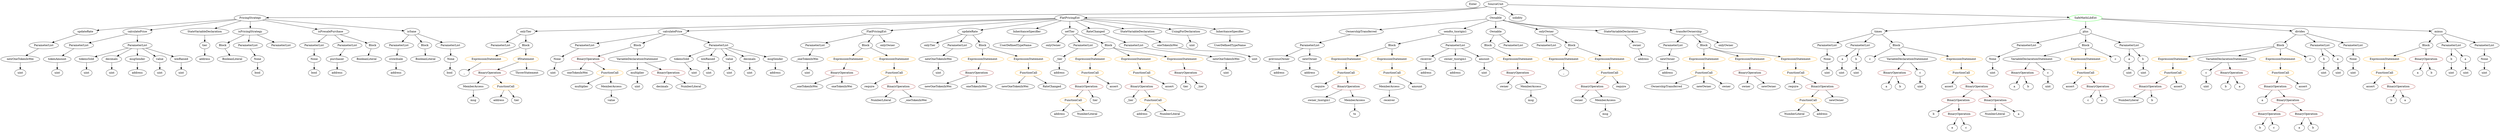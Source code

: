 strict digraph {
	graph [bb="0,0,11017,684"];
	node [label="\N"];
	Enter	[height=0.5,
		pos="6525.5,666",
		width=0.83628];
	ElementaryTypeName_bool_1	[color=black,
		height=0.5,
		label=bool,
		pos="1995.5,306",
		width=0.76697];
	Identifier__oneTokenInWei_1	[color=black,
		height=0.5,
		label=_oneTokenInWei,
		pos="3568.5,234",
		width=2.0976];
	Identifier_require_2	[color=black,
		height=0.5,
		label=require,
		pos="5836.5,234",
		width=1.0026];
	Identifier_b_1	[color=black,
		height=0.5,
		label=b,
		pos="8493.5,90",
		width=0.75];
	Parameter_b_2	[color=black,
		height=0.5,
		label=b,
		pos="10811,378",
		width=0.75];
	ElementaryTypeName_uint_16	[color=black,
		height=0.5,
		label=uint,
		pos="10811,306",
		width=0.75];
	Parameter_b_2 -> ElementaryTypeName_uint_16	[pos="e,10811,324.1 10811,359.7 10811,352.41 10811,343.73 10811,335.54"];
	Identifier_receiver	[color=black,
		height=0.5,
		label=receiver,
		pos="6139.5,162",
		width=1.0996];
	FunctionDefinition_updateRate	[color=black,
		height=0.5,
		label=updateRate,
		pos="223.49,522",
		width=1.46];
	ParameterList_Unnamed_11	[color=black,
		height=0.5,
		label=ParameterList,
		pos="148.49,450",
		width=1.7095];
	FunctionDefinition_updateRate -> ParameterList_Unnamed_11	[pos="e,166.31,467.63 206.1,504.76 196.76,496.06 185.08,485.15 174.67,475.43"];
	ParameterList_Unnamed_13	[color=black,
		height=0.5,
		label=ParameterList,
		pos="411.49,450",
		width=1.7095];
	Parameter_tokenAmount	[color=black,
		height=0.5,
		label=tokenAmount,
		pos="254.49,378",
		width=1.6957];
	ParameterList_Unnamed_13 -> Parameter_tokenAmount	[pos="e,287.09,393.53 378.58,434.33 354.95,423.79 322.89,409.49 297.27,398.07"];
	BinaryOperation_Unnamed_21	[color=brown,
		height=0.5,
		label=BinaryOperation,
		pos="5072.5,234",
		width=1.9867];
	Identifier__tier	[color=black,
		height=0.5,
		label=_tier,
		pos="5021.5,162",
		width=0.75311];
	BinaryOperation_Unnamed_21 -> Identifier__tier	[pos="e,5032.7,178.36 5060.1,216.05 5053.9,207.53 5046.3,197.03 5039.4,187.63"];
	FunctionCall_Unnamed_13	[color=orange,
		height=0.5,
		label=FunctionCall,
		pos="5124.5,162",
		width=1.6125];
	BinaryOperation_Unnamed_21 -> FunctionCall_Unnamed_13	[pos="e,5112,179.79 5085.1,216.05 5091.1,207.89 5098.6,197.91 5105.3,188.82"];
	FunctionCall_Unnamed_17	[color=orange,
		height=0.5,
		label=FunctionCall,
		pos="4563.5,306",
		width=1.6125];
	Identifier_newOneTokenInWei_1	[color=black,
		height=0.5,
		label=newOneTokenInWei,
		pos="4512.5,234",
		width=2.4303];
	FunctionCall_Unnamed_17 -> Identifier_newOneTokenInWei_1	[pos="e,4525.1,252.28 4551.1,288.05 4545.3,280.09 4538.3,270.41 4531.8,261.51"];
	Identifier_RateChanged	[color=black,
		height=0.5,
		label=RateChanged,
		pos="4678.5,234",
		width=1.6818];
	FunctionCall_Unnamed_17 -> Identifier_RateChanged	[pos="e,4652.6,250.73 4589,289.46 4604.8,279.84 4625.4,267.32 4642.8,256.72"];
	ElementaryTypeName_address_1	[color=black,
		height=0.5,
		label=address,
		pos="5660.5,306",
		width=1.0996];
	Identifier_value	[color=black,
		height=0.5,
		label=value,
		pos="2731.5,162",
		width=0.82242];
	ParameterList_Unnamed_25	[color=black,
		height=0.5,
		label=ParameterList,
		pos="3638.5,450",
		width=1.7095];
	Parameter__oneTokenInWei	[color=black,
		height=0.5,
		label=_oneTokenInWei,
		pos="3603.5,378",
		width=2.0976];
	ParameterList_Unnamed_25 -> Parameter__oneTokenInWei	[pos="e,3612,396.1 3629.8,431.7 3626,424.07 3621.4,414.92 3617.2,406.4"];
	Block_Unnamed_9	[color=black,
		height=0.5,
		label=Block,
		pos="10694,450",
		width=0.90558];
	ExpressionStatement_Unnamed_11	[color=orange,
		height=0.5,
		label=ExpressionStatement,
		pos="10516,378",
		width=2.458];
	Block_Unnamed_9 -> ExpressionStatement_Unnamed_11	[pos="e,10556,394.49 10669,438.82 10642,428.32 10600,411.67 10566,398.6"];
	BinaryOperation_Unnamed_17	[color=brown,
		height=0.5,
		label=BinaryOperation,
		pos="10694,378",
		width=1.9867];
	Block_Unnamed_9 -> BinaryOperation_Unnamed_17	[pos="e,10694,396.1 10694,431.7 10694,424.41 10694,415.73 10694,407.54"];
	Identifier_oneTokenInWei_2	[color=black,
		height=0.5,
		label=oneTokenInWei,
		pos="2580.5,306",
		width=1.959];
	UserDefinedTypeName_Unnamed	[color=black,
		height=0.5,
		label=UserDefinedTypeName,
		pos="4517.5,450",
		width=2.7214];
	ExpressionStatement_Unnamed_19	[color=orange,
		height=0.5,
		label=ExpressionStatement,
		pos="4368.5,378",
		width=2.458];
	BinaryOperation_Unnamed_26	[color=brown,
		height=0.5,
		label=BinaryOperation,
		pos="4336.5,306",
		width=1.9867];
	ExpressionStatement_Unnamed_19 -> BinaryOperation_Unnamed_26	[pos="e,4344.3,324.1 4360.6,359.7 4357.1,352.07 4352.9,342.92 4349,334.4"];
	ExpressionStatement_Unnamed_6	[color=orange,
		height=0.5,
		label=ExpressionStatement,
		pos="5953.5,378",
		width=2.458];
	FunctionCall_Unnamed_4	[color=orange,
		height=0.5,
		label=FunctionCall,
		pos="5953.5,306",
		width=1.6125];
	ExpressionStatement_Unnamed_6 -> FunctionCall_Unnamed_4	[pos="e,5953.5,324.1 5953.5,359.7 5953.5,352.41 5953.5,343.73 5953.5,335.54"];
	BinaryOperation_Unnamed_8	[color=brown,
		height=0.5,
		label=BinaryOperation,
		pos="8608.5,162",
		width=1.9867];
	BinaryOperation_Unnamed_8 -> Identifier_b_1	[pos="e,8512.9,102.84 8582.1,144.94 8564.4,134.16 8541.1,119.95 8522.8,108.82"];
	BinaryOperation_Unnamed_9	[color=brown,
		height=0.5,
		label=BinaryOperation,
		pos="8610.5,90",
		width=1.9867];
	BinaryOperation_Unnamed_8 -> BinaryOperation_Unnamed_9	[pos="e,8610,108.1 8609,143.7 8609.2,136.41 8609.4,127.73 8609.7,119.54"];
	ModifierInvocation_onlyTier	[color=black,
		height=0.5,
		label=onlyTier,
		pos="4135.5,450",
		width=1.1551];
	BinaryOperation_Unnamed_10	[color=brown,
		height=0.5,
		label=BinaryOperation,
		pos="9480.5,234",
		width=1.9867];
	NumberLiteral_Unnamed_2	[color=black,
		height=0.5,
		label=NumberLiteral,
		pos="9426.5,162",
		width=1.765];
	BinaryOperation_Unnamed_10 -> NumberLiteral_Unnamed_2	[pos="e,9439.4,179.79 9467.4,216.05 9461.1,207.89 9453.4,197.91 9446.4,188.82"];
	Identifier_b_2	[color=black,
		height=0.5,
		label=b,
		pos="9535.5,162",
		width=0.75];
	BinaryOperation_Unnamed_10 -> Identifier_b_2	[pos="e,9523.4,178.36 9493.8,216.05 9500.6,207.44 9508.9,196.81 9516.4,187.33"];
	Block_Unnamed_3	[color=black,
		height=0.5,
		label=Block,
		pos="6148.5,450",
		width=0.90558];
	Block_Unnamed_3 -> ExpressionStatement_Unnamed_6	[pos="e,5995.9,394.24 6121.8,439.41 6092.3,428.81 6043.9,411.47 6006.6,398.08"];
	ExpressionStatement_Unnamed_7	[color=orange,
		height=0.5,
		label=ExpressionStatement,
		pos="6148.5,378",
		width=2.458];
	Block_Unnamed_3 -> ExpressionStatement_Unnamed_7	[pos="e,6148.5,396.1 6148.5,431.7 6148.5,424.41 6148.5,415.73 6148.5,407.54"];
	ElementaryTypeName_uint_8	[color=black,
		height=0.5,
		label=uint,
		pos="8171.5,306",
		width=0.75];
	Parameter_None_3	[color=black,
		height=0.5,
		label=None,
		pos="8023.5,378",
		width=0.85014];
	ElementaryTypeName_uint_9	[color=black,
		height=0.5,
		label=uint,
		pos="8023.5,306",
		width=0.75];
	Parameter_None_3 -> ElementaryTypeName_uint_9	[pos="e,8023.5,324.1 8023.5,359.7 8023.5,352.41 8023.5,343.73 8023.5,335.54"];
	VariableDeclaration_multiplier	[color=black,
		height=0.5,
		label=multiplier,
		pos="2848.5,306",
		width=1.2382];
	ElementaryTypeName_uint_32	[color=black,
		height=0.5,
		label=uint,
		pos="2848.5,234",
		width=0.75];
	VariableDeclaration_multiplier -> ElementaryTypeName_uint_32	[pos="e,2848.5,252.1 2848.5,287.7 2848.5,280.41 2848.5,271.73 2848.5,263.54"];
	ParameterList_Unnamed_2	[color=black,
		height=0.5,
		label=ParameterList,
		pos="6834.5,450",
		width=1.7095];
	ElementaryTypeName_uint_6	[color=black,
		height=0.5,
		label=uint,
		pos="254.49,306",
		width=0.75];
	ModifierDefinition_onlyTier	[color=black,
		height=0.5,
		label=onlyTier,
		pos="2340.5,522",
		width=1.1551];
	ParameterList_Unnamed_23	[color=black,
		height=0.5,
		label=ParameterList,
		pos="2228.5,450",
		width=1.7095];
	ModifierDefinition_onlyTier -> ParameterList_Unnamed_23	[pos="e,2253.7,466.78 2317.6,506.67 2301.9,496.88 2280.9,483.73 2263.2,472.67"];
	Block_Unnamed_11	[color=black,
		height=0.5,
		label=Block,
		pos="2340.5,450",
		width=0.90558];
	ModifierDefinition_onlyTier -> Block_Unnamed_11	[pos="e,2340.5,468.1 2340.5,503.7 2340.5,496.41 2340.5,487.73 2340.5,479.54"];
	BinaryOperation_Unnamed_14	[color=brown,
		height=0.5,
		label=BinaryOperation,
		pos="10003,90",
		width=1.9867];
	Identifier_b_4	[color=black,
		height=0.5,
		label=b,
		pos="9971.5,18",
		width=0.75];
	BinaryOperation_Unnamed_14 -> Identifier_b_4	[pos="e,9979.1,35.622 9995.6,71.697 9992,63.954 9987.8,54.642 9983.8,46.015"];
	Identifier_c_2	[color=black,
		height=0.5,
		label=c,
		pos="10043,18",
		width=0.75];
	BinaryOperation_Unnamed_14 -> Identifier_c_2	[pos="e,10034,35.145 10013,71.697 10018,63.665 10024,53.947 10029,45.054"];
	FunctionDefinition_times	[color=black,
		height=0.5,
		label=times,
		pos="8227.5,522",
		width=0.83628];
	ParameterList_Unnamed_15	[color=black,
		height=0.5,
		label=ParameterList,
		pos="8026.5,450",
		width=1.7095];
	FunctionDefinition_times -> ParameterList_Unnamed_15	[pos="e,8065.2,464.46 8202,512.13 8170.5,501.14 8115.9,482.15 8076,468.24"];
	ParameterList_Unnamed_14	[color=black,
		height=0.5,
		label=ParameterList,
		pos="8171.5,450",
		width=1.7095];
	FunctionDefinition_times -> ParameterList_Unnamed_14	[pos="e,8185.1,467.96 8215.1,505.46 8208.3,497.04 8199.8,486.41 8192.1,476.78"];
	Block_Unnamed_7	[color=black,
		height=0.5,
		label=Block,
		pos="8345.5,450",
		width=0.90558];
	FunctionDefinition_times -> Block_Unnamed_7	[pos="e,8324.1,463.7 8248.3,508.65 8266.6,497.79 8293.5,481.83 8314.4,469.45"];
	ModifierInvocation_onlyOwner_1	[color=black,
		height=0.5,
		label=onlyOwner,
		pos="4685.5,450",
		width=1.4323];
	EventDefinition_OwnershipTransferred	[color=black,
		height=0.5,
		label=OwnershipTransferred,
		pos="6017.5,522",
		width=2.6243];
	ParameterList_Unnamed	[color=black,
		height=0.5,
		label=ParameterList,
		pos="5796.5,450",
		width=1.7095];
	EventDefinition_OwnershipTransferred -> ParameterList_Unnamed	[pos="e,5837.1,463.88 5970.1,505.98 5934.1,494.58 5884.6,478.91 5847.7,467.22"];
	NumberLiteral_Unnamed_1	[color=black,
		height=0.5,
		label=NumberLiteral,
		pos="8767.5,90",
		width=1.765];
	Identifier_msg	[color=black,
		height=0.5,
		label=msg,
		pos="6755.5,162",
		width=0.75];
	NumberLiteral_Unnamed	[color=black,
		height=0.5,
		label=NumberLiteral,
		pos="7889.5,90",
		width=1.765];
	VariableDeclarationStatement_Unnamed_2	[color=black,
		height=0.5,
		label=VariableDeclarationStatement,
		pos="8938.5,378",
		width=3.3174];
	BinaryOperation_Unnamed_18	[color=brown,
		height=0.5,
		label=BinaryOperation,
		pos="8913.5,306",
		width=1.9867];
	VariableDeclarationStatement_Unnamed_2 -> BinaryOperation_Unnamed_18	[pos="e,8919.6,324.1 8932.3,359.7 8929.6,352.15 8926.4,343.12 8923.4,334.68"];
	VariableDeclaration_c_2	[color=black,
		height=0.5,
		label=c,
		pos="9030.5,306",
		width=0.75];
	VariableDeclarationStatement_Unnamed_2 -> VariableDeclaration_c_2	[pos="e,9013,320.29 8960.8,360.05 8973.8,350.13 8990.4,337.53 9004.1,327.1"];
	FunctionCall_Unnamed_8	[color=orange,
		height=0.5,
		label=FunctionCall,
		pos="10026,306",
		width=1.6125];
	BinaryOperation_Unnamed_12	[color=brown,
		height=0.5,
		label=BinaryOperation,
		pos="10025,234",
		width=1.9867];
	FunctionCall_Unnamed_8 -> BinaryOperation_Unnamed_12	[pos="e,10026,252.1 10026,287.7 10026,280.41 10026,271.73 10026,263.54"];
	Identifier_assert_2	[color=black,
		height=0.5,
		label=assert,
		pos="10147,234",
		width=0.89172];
	FunctionCall_Unnamed_8 -> Identifier_assert_2	[pos="e,10126,247.52 10053,289.64 10072,278.93 10096,264.59 10116,253.28"];
	Parameter_tokensSold	[color=black,
		height=0.5,
		label=tokensSold,
		pos="386.49,378",
		width=1.46];
	ElementaryTypeName_uint_4	[color=black,
		height=0.5,
		label=uint,
		pos="386.49,306",
		width=0.75];
	Parameter_tokensSold -> ElementaryTypeName_uint_4	[pos="e,386.49,324.1 386.49,359.7 386.49,352.41 386.49,343.73 386.49,335.54"];
	ParameterList_Unnamed_21	[color=black,
		height=0.5,
		label=ParameterList,
		pos="8911.5,450",
		width=1.7095];
	Parameter_None_6	[color=black,
		height=0.5,
		label=None,
		pos="8770.5,378",
		width=0.85014];
	ParameterList_Unnamed_21 -> Parameter_None_6	[pos="e,8793.3,390.31 8881.2,433.98 8858.4,422.63 8827,407.05 8803.5,395.37"];
	ParameterList_Unnamed_4	[color=black,
		height=0.5,
		label=ParameterList,
		pos="6423.5,450",
		width=1.7095];
	Parameter_receiver	[color=black,
		height=0.5,
		label=receiver,
		pos="6294.5,378",
		width=1.0996];
	ParameterList_Unnamed_4 -> Parameter_receiver	[pos="e,6319.3,392.44 6395.2,433.64 6375.8,423.1 6349.9,409.06 6329.2,397.85"];
	Parameter_owner_txorigin1	[color=black,
		height=0.5,
		label=owner_txorigin1,
		pos="6423.5,378",
		width=1.9729];
	ParameterList_Unnamed_4 -> Parameter_owner_txorigin1	[pos="e,6423.5,396.1 6423.5,431.7 6423.5,424.41 6423.5,415.73 6423.5,407.54"];
	Parameter_amount	[color=black,
		height=0.5,
		label=amount,
		pos="6550.5,378",
		width=1.0581];
	ParameterList_Unnamed_4 -> Parameter_amount	[pos="e,6526.5,392.21 6451.4,433.64 6470.6,423.03 6496.3,408.87 6516.7,397.63"];
	ParameterList_Unnamed_7	[color=black,
		height=0.5,
		label=ParameterList,
		pos="1763.5,450",
		width=1.7095];
	Parameter_crowdsale	[color=black,
		height=0.5,
		label=crowdsale,
		pos="1758.5,378",
		width=1.3491];
	ParameterList_Unnamed_7 -> Parameter_crowdsale	[pos="e,1759.7,396.1 1762.3,431.7 1761.7,424.41 1761.1,415.73 1760.5,407.54"];
	Block_Unnamed_13	[color=black,
		height=0.5,
		label=Block,
		pos="3853.5,450",
		width=0.90558];
	ExpressionStatement_Unnamed_18	[color=orange,
		height=0.5,
		label=ExpressionStatement,
		pos="3785.5,378",
		width=2.458];
	Block_Unnamed_13 -> ExpressionStatement_Unnamed_18	[pos="e,3802.1,396.13 3838.7,433.81 3830.3,425.14 3819.5,414.05 3809.9,404.12"];
	ExpressionStatement_Unnamed_17	[color=orange,
		height=0.5,
		label=ExpressionStatement,
		pos="3980.5,378",
		width=2.458];
	Block_Unnamed_13 -> ExpressionStatement_Unnamed_17	[pos="e,3951.1,395.18 3875.9,436.65 3894,426.68 3919.8,412.43 3941.3,400.59"];
	ElementaryTypeName_address_3	[color=black,
		height=0.5,
		label=address,
		pos="7339.5,306",
		width=1.0996];
	ExpressionStatement_Unnamed_15	[color=orange,
		height=0.5,
		label=ExpressionStatement,
		pos="4831.5,378",
		width=2.458];
	FunctionCall_Unnamed_14	[color=orange,
		height=0.5,
		label=FunctionCall,
		pos="4831.5,306",
		width=1.6125];
	ExpressionStatement_Unnamed_15 -> FunctionCall_Unnamed_14	[pos="e,4831.5,324.1 4831.5,359.7 4831.5,352.41 4831.5,343.73 4831.5,335.54"];
	Identifier_multiplier	[color=black,
		height=0.5,
		label=multiplier,
		pos="2599.5,234",
		width=1.2382];
	VariableDeclaration_owner	[color=black,
		height=0.5,
		label=owner,
		pos="7206.5,450",
		width=0.93331];
	ElementaryTypeName_address	[color=black,
		height=0.5,
		label=address,
		pos="7231.5,378",
		width=1.0996];
	VariableDeclaration_owner -> ElementaryTypeName_address	[pos="e,7225.3,396.28 7212.5,432.05 7215.2,424.52 7218.5,415.44 7221.5,406.94"];
	ElementaryTypeName_uint_21	[color=black,
		height=0.5,
		label=uint,
		pos="9030.5,234",
		width=0.75];
	ElementaryTypeName_uint_28	[color=black,
		height=0.5,
		label=uint,
		pos="3171.5,306",
		width=0.75];
	FunctionCall_Unnamed_10	[color=orange,
		height=0.5,
		label=FunctionCall,
		pos="9164.5,306",
		width=1.6125];
	Identifier_assert_4	[color=black,
		height=0.5,
		label=assert,
		pos="9123.5,234",
		width=0.89172];
	FunctionCall_Unnamed_10 -> Identifier_assert_4	[pos="e,9133,251.31 9154.6,288.05 9149.8,279.94 9144,270.04 9138.7,261.01"];
	BinaryOperation_Unnamed_19	[color=brown,
		height=0.5,
		label=BinaryOperation,
		pos="9245.5,234",
		width=1.9867];
	FunctionCall_Unnamed_10 -> BinaryOperation_Unnamed_19	[pos="e,9226.2,251.63 9183.3,288.76 9193.5,279.97 9206.2,268.93 9217.6,259.14"];
	FunctionCall_Unnamed_5	[color=orange,
		height=0.5,
		label=FunctionCall,
		pos="6148.5,306",
		width=1.6125];
	ExpressionStatement_Unnamed_7 -> FunctionCall_Unnamed_5	[pos="e,6148.5,324.1 6148.5,359.7 6148.5,352.41 6148.5,343.73 6148.5,335.54"];
	Identifier_c_1	[color=black,
		height=0.5,
		label=c,
		pos="8243.5,378",
		width=0.75];
	FunctionCall_Unnamed_15	[color=orange,
		height=0.5,
		label=FunctionCall,
		pos="4776.5,162",
		width=1.6125];
	ElementaryTypeName_address_14	[color=black,
		height=0.5,
		label=address,
		pos="4716.5,90",
		width=1.0996];
	FunctionCall_Unnamed_15 -> ElementaryTypeName_address_14	[pos="e,4730.2,106.99 4762.3,144.41 4754.9,135.83 4745.8,125.19 4737.6,115.67"];
	NumberLiteral_Unnamed_4	[color=black,
		height=0.5,
		label=NumberLiteral,
		pos="4837.5,90",
		width=1.765];
	FunctionCall_Unnamed_15 -> NumberLiteral_Unnamed_4	[pos="e,4822.7,107.96 4790.9,144.41 4798.2,136.08 4807.2,125.8 4815.3,116.49"];
	ElementaryTypeName_uint_1	[color=black,
		height=0.5,
		label=uint,
		pos="87.491,306",
		width=0.75];
	VariableDeclarationStatement_Unnamed	[color=black,
		height=0.5,
		label=VariableDeclarationStatement,
		pos="8407.5,378",
		width=3.3174];
	BinaryOperation_Unnamed_5	[color=brown,
		height=0.5,
		label=BinaryOperation,
		pos="8320.5,306",
		width=1.9867];
	VariableDeclarationStatement_Unnamed -> BinaryOperation_Unnamed_5	[pos="e,8341.1,323.55 8386.4,360.05 8375.5,351.22 8361.8,340.27 8349.8,330.62"];
	VariableDeclaration_c	[color=black,
		height=0.5,
		label=c,
		pos="8437.5,306",
		width=0.75];
	VariableDeclarationStatement_Unnamed -> VariableDeclaration_c	[pos="e,8430.4,323.62 8414.9,359.7 8418.2,351.95 8422.2,342.64 8425.9,334.02"];
	VariableDeclaration_oneTokenInWei	[color=black,
		height=0.5,
		label=oneTokenInWei,
		pos="5190.5,450",
		width=1.959];
	ElementaryTypeName_uint_23	[color=black,
		height=0.5,
		label=uint,
		pos="5547.5,378",
		width=0.75];
	VariableDeclaration_oneTokenInWei -> ElementaryTypeName_uint_23	[pos="e,5527,389.96 5242.5,437.47 5251.8,435.55 5261.4,433.64 5270.5,432 5377.1,412.74 5407.9,427.46 5511.5,396 5513.1,395.51 5514.7,394.96 \
5516.4,394.37"];
	ExpressionStatement_Unnamed_9	[color=orange,
		height=0.5,
		label=ExpressionStatement,
		pos="9574.5,378",
		width=2.458];
	FunctionCall_Unnamed_7	[color=orange,
		height=0.5,
		label=FunctionCall,
		pos="9574.5,306",
		width=1.6125];
	ExpressionStatement_Unnamed_9 -> FunctionCall_Unnamed_7	[pos="e,9574.5,324.1 9574.5,359.7 9574.5,352.41 9574.5,343.73 9574.5,335.54"];
	ElementaryTypeName_bool	[color=black,
		height=0.5,
		label=bool,
		pos="1150.5,306",
		width=0.76697];
	Parameter_tokensSold_1	[color=black,
		height=0.5,
		label=tokensSold,
		pos="3038.5,378",
		width=1.46];
	ElementaryTypeName_uint_29	[color=black,
		height=0.5,
		label=uint,
		pos="3099.5,306",
		width=0.75];
	Parameter_tokensSold_1 -> ElementaryTypeName_uint_29	[pos="e,3086.4,322.04 3052.9,360.41 3060.7,351.5 3070.4,340.35 3079,330.56"];
	ParameterList_Unnamed_3	[color=black,
		height=0.5,
		label=ParameterList,
		pos="7361.5,450",
		width=1.7095];
	Parameter_newOwner	[color=black,
		height=0.5,
		label=newOwner,
		pos="7339.5,378",
		width=1.4046];
	ParameterList_Unnamed_3 -> Parameter_newOwner	[pos="e,7344.9,396.1 7356.1,431.7 7353.7,424.24 7350.9,415.32 7348.3,406.97"];
	FunctionCall_Unnamed_2	[color=orange,
		height=0.5,
		label=FunctionCall,
		pos="7950.5,162",
		width=1.6125];
	FunctionCall_Unnamed_2 -> NumberLiteral_Unnamed	[pos="e,7904.3,107.96 7936,144.41 7928.8,136.08 7919.8,125.8 7911.7,116.49"];
	ElementaryTypeName_address_4	[color=black,
		height=0.5,
		label=address,
		pos="8010.5,90",
		width=1.0996];
	FunctionCall_Unnamed_2 -> ElementaryTypeName_address_4	[pos="e,7996.8,106.99 7964.7,144.41 7972.1,135.83 7981.2,125.19 7989.3,115.67"];
	Identifier_a_2	[color=black,
		height=0.5,
		label=a,
		pos="8574.5,18",
		width=0.75];
	Identifier_require_3	[color=black,
		height=0.5,
		label=require,
		pos="3857.5,234",
		width=1.0026];
	Block_Unnamed_10	[color=black,
		height=0.5,
		label=Block,
		pos="9164.5,450",
		width=0.90558];
	Block_Unnamed_10 -> VariableDeclarationStatement_Unnamed_2	[pos="e,8989.2,394.71 9136.8,440.42 9102.9,429.93 9044.6,411.87 9000,398.04"];
	ExpressionStatement_Unnamed_12	[color=orange,
		height=0.5,
		label=ExpressionStatement,
		pos="9164.5,378",
		width=2.458];
	Block_Unnamed_10 -> ExpressionStatement_Unnamed_12	[pos="e,9164.5,396.1 9164.5,431.7 9164.5,424.41 9164.5,415.73 9164.5,407.54"];
	Identifier_c_5	[color=black,
		height=0.5,
		label=c,
		pos="9297.5,378",
		width=0.75];
	Block_Unnamed_10 -> Identifier_c_5	[pos="e,9276.8,389.9 9187.7,436.81 9209.6,425.27 9242.6,407.89 9266.7,395.2"];
	VariableDeclarationStatement_Unnamed_1	[color=black,
		height=0.5,
		label=VariableDeclarationStatement,
		pos="9800.5,378",
		width=3.3174];
	VariableDeclaration_c_1	[color=black,
		height=0.5,
		label=c,
		pos="9734.5,306",
		width=0.75];
	VariableDeclarationStatement_Unnamed_1 -> VariableDeclaration_c_1	[pos="e,9748.4,321.74 9784.2,359.7 9775.8,350.77 9765.4,339.76 9756.3,330.11"];
	BinaryOperation_Unnamed_11	[color=brown,
		height=0.5,
		label=BinaryOperation,
		pos="9851.5,306",
		width=1.9867];
	VariableDeclarationStatement_Unnamed_1 -> BinaryOperation_Unnamed_11	[pos="e,9839,324.1 9813.1,359.7 9818.9,351.73 9825.9,342.1 9832.4,333.26"];
	Parameter_decimals	[color=black,
		height=0.5,
		label=decimals,
		pos="500.49,378",
		width=1.1967];
	ElementaryTypeName_uint_5	[color=black,
		height=0.5,
		label=uint,
		pos="500.49,306",
		width=0.75];
	Parameter_decimals -> ElementaryTypeName_uint_5	[pos="e,500.49,324.1 500.49,359.7 500.49,352.41 500.49,343.73 500.49,335.54"];
	Identifier_a_1	[color=black,
		height=0.5,
		label=a,
		pos="8876.5,90",
		width=0.75];
	ParameterList_Unnamed_22	[color=black,
		height=0.5,
		label=ParameterList,
		pos="5040.5,450",
		width=1.7095];
	VariableDeclaration_newOneTokenInWei	[color=black,
		height=0.5,
		label=newOneTokenInWei,
		pos="5415.5,378",
		width=2.4303];
	ParameterList_Unnamed_22 -> VariableDeclaration_newOneTokenInWei	[pos="e,5350.5,390.4 5086,437.49 5094.1,435.56 5102.5,433.65 5110.5,432 5202.3,412.92 5226.1,412.1 5318.5,396 5325.3,394.82 5332.4,393.58 \
5339.4,392.35"];
	ElementaryTypeName_uint_3	[color=black,
		height=0.5,
		label=uint,
		pos="809.49,306",
		width=0.75];
	FunctionDefinition_calculatePrice_1	[color=black,
		height=0.5,
		label=calculatePrice,
		pos="3002.5,522",
		width=1.7095];
	ParameterList_Unnamed_28	[color=black,
		height=0.5,
		label=ParameterList,
		pos="2614.5,450",
		width=1.7095];
	FunctionDefinition_calculatePrice_1 -> ParameterList_Unnamed_28	[pos="e,2665.9,460.28 2951,511.7 2880.3,498.95 2753.4,476.05 2677.2,462.32"];
	Block_Unnamed_15	[color=black,
		height=0.5,
		label=Block,
		pos="2848.5,450",
		width=0.90558];
	FunctionDefinition_calculatePrice_1 -> Block_Unnamed_15	[pos="e,2873.1,462.21 2970.2,506.33 2944.8,494.77 2909.4,478.69 2883.3,466.84"];
	ParameterList_Unnamed_27	[color=black,
		height=0.5,
		label=ParameterList,
		pos="3205.5,450",
		width=1.7095];
	FunctionDefinition_calculatePrice_1 -> ParameterList_Unnamed_27	[pos="e,3166.6,464.4 3041.2,507.67 3073.8,496.42 3120.7,480.24 3156.1,468.05"];
	Block_Unnamed	[color=black,
		height=0.5,
		label=Block,
		pos="6581.5,450",
		width=0.90558];
	ExpressionStatement_Unnamed	[color=orange,
		height=0.5,
		label=ExpressionStatement,
		pos="6695.5,378",
		width=2.458];
	Block_Unnamed -> ExpressionStatement_Unnamed	[pos="e,6668.8,395.39 6602.7,436 6618.5,426.28 6640.5,412.75 6659.1,401.32"];
	ElementaryTypeName_uint_26	[color=black,
		height=0.5,
		label=uint,
		pos="4174.5,306",
		width=0.75];
	ElementaryTypeName_address_13	[color=black,
		height=0.5,
		label=address,
		pos="5064.5,90",
		width=1.0996];
	Identifier_a_4	[color=black,
		height=0.5,
		label=a,
		pos="9967.5,162",
		width=0.75];
	BinaryOperation_Unnamed_4	[color=brown,
		height=0.5,
		label=BinaryOperation,
		pos="5962.5,234",
		width=1.9867];
	Identifier_owner_txorigin1	[color=black,
		height=0.5,
		label=owner_txorigin1,
		pos="5829.5,162",
		width=1.9729];
	BinaryOperation_Unnamed_4 -> Identifier_owner_txorigin1	[pos="e,5859.2,178.66 5932.6,217.29 5913.9,207.43 5889.5,194.59 5869.2,183.88"];
	MemberAccess_Unnamed_2	[color=black,
		height=0.5,
		label=MemberAccess,
		pos="5987.5,162",
		width=1.9174];
	BinaryOperation_Unnamed_4 -> MemberAccess_Unnamed_2	[pos="e,5981.4,180.1 5968.7,215.7 5971.4,208.15 5974.6,199.12 5977.6,190.68"];
	ElementaryTypeName_uint_25	[color=black,
		height=0.5,
		label=uint,
		pos="3603.5,306",
		width=0.75];
	Identifier_assert_3	[color=black,
		height=0.5,
		label=assert,
		pos="10455,234",
		width=0.89172];
	BinaryOperation_Unnamed_25	[color=brown,
		height=0.5,
		label=BinaryOperation,
		pos="3732.5,306",
		width=1.9867];
	BinaryOperation_Unnamed_25 -> Identifier__oneTokenInWei_1	[pos="e,3604.2,250.23 3697.3,289.98 3673.2,279.67 3640.8,265.88 3614.6,254.69"];
	Identifier_oneTokenInWei	[color=black,
		height=0.5,
		label=oneTokenInWei,
		pos="3732.5,234",
		width=1.959];
	BinaryOperation_Unnamed_25 -> Identifier_oneTokenInWei	[pos="e,3732.5,252.1 3732.5,287.7 3732.5,280.41 3732.5,271.73 3732.5,263.54"];
	Identifier_a_8	[color=black,
		height=0.5,
		label=a,
		pos="8863.5,234",
		width=0.75];
	Parameter_None_7	[color=black,
		height=0.5,
		label=None,
		pos="2492.5,378",
		width=0.85014];
	ElementaryTypeName_uint_31	[color=black,
		height=0.5,
		label=uint,
		pos="2464.5,306",
		width=0.75];
	Parameter_None_7 -> ElementaryTypeName_uint_31	[pos="e,2471.2,323.79 2485.7,360.05 2482.6,352.32 2478.9,342.96 2475.4,334.27"];
	Parameter_purchaser	[color=black,
		height=0.5,
		label=purchaser,
		pos="1498.5,378",
		width=1.3076];
	ElementaryTypeName_address_9	[color=black,
		height=0.5,
		label=address,
		pos="1498.5,306",
		width=1.0996];
	Parameter_purchaser -> ElementaryTypeName_address_9	[pos="e,1498.5,324.1 1498.5,359.7 1498.5,352.41 1498.5,343.73 1498.5,335.54"];
	ElementaryTypeName_uint_10	[color=black,
		height=0.5,
		label=uint,
		pos="8437.5,234",
		width=0.75];
	Identifier___1	[color=black,
		height=0.5,
		label=_,
		pos="2068.5,306",
		width=0.75];
	NumberLiteral_Unnamed_5	[color=black,
		height=0.5,
		label=NumberLiteral,
		pos="3904.5,162",
		width=1.765];
	FunctionDefinition_FlatPricingExt	[color=black,
		height=0.5,
		label=FlatPricingExt,
		pos="3904.5,522",
		width=1.7511];
	FunctionDefinition_FlatPricingExt -> ParameterList_Unnamed_25	[pos="e,3682.9,462.7 3859.4,509.13 3813.7,497.11 3743.1,478.52 3694,465.61"];
	FunctionDefinition_FlatPricingExt -> Block_Unnamed_13	[pos="e,3865,466.83 3892.1,504.05 3886,495.65 3878.5,485.32 3871.7,476.02"];
	ModifierInvocation_onlyOwner_2	[color=black,
		height=0.5,
		label=onlyOwner,
		pos="3955.5,450",
		width=1.4323];
	FunctionDefinition_FlatPricingExt -> ModifierInvocation_onlyOwner_2	[pos="e,3943.3,467.79 3916.8,504.05 3922.8,495.89 3930.1,485.91 3936.7,476.82"];
	BinaryOperation_Unnamed	[color=brown,
		height=0.5,
		label=BinaryOperation,
		pos="6695.5,306",
		width=1.9867];
	Identifier_owner	[color=black,
		height=0.5,
		label=owner,
		pos="6634.5,234",
		width=0.93331];
	BinaryOperation_Unnamed -> Identifier_owner	[pos="e,6648.3,250.83 6680.7,288.05 6673.2,279.47 6664,268.89 6655.8,259.44"];
	MemberAccess_Unnamed	[color=black,
		height=0.5,
		label=MemberAccess,
		pos="6755.5,234",
		width=1.9174];
	BinaryOperation_Unnamed -> MemberAccess_Unnamed	[pos="e,6741.1,251.79 6710,288.05 6717.2,279.71 6725.9,269.49 6733.8,260.25"];
	Parameter_a	[color=black,
		height=0.5,
		label=a,
		pos="8099.5,378",
		width=0.75];
	ElementaryTypeName_uint_7	[color=black,
		height=0.5,
		label=uint,
		pos="8099.5,306",
		width=0.75];
	Parameter_a -> ElementaryTypeName_uint_7	[pos="e,8099.5,324.1 8099.5,359.7 8099.5,352.41 8099.5,343.73 8099.5,335.54"];
	FunctionDefinition_calculatePrice	[color=black,
		height=0.5,
		label=calculatePrice,
		pos="613.49,522",
		width=1.7095];
	FunctionDefinition_calculatePrice -> ParameterList_Unnamed_13	[pos="e,450.16,464.4 575.02,507.67 542.55,496.42 495.87,480.24 460.68,468.05"];
	ParameterList_Unnamed_12	[color=black,
		height=0.5,
		label=ParameterList,
		pos="613.49,450",
		width=1.7095];
	FunctionDefinition_calculatePrice -> ParameterList_Unnamed_12	[pos="e,613.49,468.1 613.49,503.7 613.49,496.41 613.49,487.73 613.49,479.54"];
	ElementaryTypeName_address_8	[color=black,
		height=0.5,
		label=address,
		pos="1758.5,306",
		width=1.0996];
	Parameter_crowdsale -> ElementaryTypeName_address_8	[pos="e,1758.5,324.1 1758.5,359.7 1758.5,352.41 1758.5,343.73 1758.5,335.54"];
	Identifier_a_7	[color=black,
		height=0.5,
		label=a,
		pos="10644,306",
		width=0.75];
	Identifier_assert	[color=black,
		height=0.5,
		label=assert,
		pos="8566.5,234",
		width=0.89172];
	ElementaryTypeName_uint_24	[color=black,
		height=0.5,
		label=uint,
		pos="5415.5,306",
		width=0.75];
	VariableDeclaration_newOneTokenInWei -> ElementaryTypeName_uint_24	[pos="e,5415.5,324.1 5415.5,359.7 5415.5,352.41 5415.5,343.73 5415.5,335.54"];
	ElementaryTypeName_uint_20	[color=black,
		height=0.5,
		label=uint,
		pos="8770.5,306",
		width=0.75];
	Parameter_None_6 -> ElementaryTypeName_uint_20	[pos="e,8770.5,324.1 8770.5,359.7 8770.5,352.41 8770.5,343.73 8770.5,335.54"];
	ExpressionStatement_Unnamed_20	[color=orange,
		height=0.5,
		label=ExpressionStatement,
		pos="4563.5,378",
		width=2.458];
	ExpressionStatement_Unnamed_20 -> FunctionCall_Unnamed_17	[pos="e,4563.5,324.1 4563.5,359.7 4563.5,352.41 4563.5,343.73 4563.5,335.54"];
	FunctionDefinition_updateRate_1	[color=black,
		height=0.5,
		label=updateRate,
		pos="4309.5,522",
		width=1.46];
	FunctionDefinition_updateRate_1 -> ModifierInvocation_onlyTier	[pos="e,4165.3,463 4276.4,507.67 4247.7,496.14 4206.2,479.43 4175.6,467.14"];
	ParameterList_Unnamed_26	[color=black,
		height=0.5,
		label=ParameterList,
		pos="4256.5,450",
		width=1.7095];
	FunctionDefinition_updateRate_1 -> ParameterList_Unnamed_26	[pos="e,4269.2,467.79 4296.7,504.05 4290.5,495.89 4282.9,485.91 4276,476.82"];
	Block_Unnamed_14	[color=black,
		height=0.5,
		label=Block,
		pos="4368.5,450",
		width=0.90558];
	FunctionDefinition_updateRate_1 -> Block_Unnamed_14	[pos="e,4355.4,466.51 4323.5,504.41 4330.8,495.71 4339.9,484.89 4348,475.26"];
	Parameter_weiRaised_1	[color=black,
		height=0.5,
		label=weiRaised,
		pos="3157.5,378",
		width=1.3491];
	Parameter_weiRaised_1 -> ElementaryTypeName_uint_28	[pos="e,3168.1,324.1 3161,359.7 3162.4,352.32 3164.2,343.52 3165.8,335.25"];
	Parameter_a_2	[color=black,
		height=0.5,
		label=a,
		pos="10883,378",
		width=0.75];
	ElementaryTypeName_uint_15	[color=black,
		height=0.5,
		label=uint,
		pos="10883,306",
		width=0.75];
	Parameter_a_2 -> ElementaryTypeName_uint_15	[pos="e,10883,324.1 10883,359.7 10883,352.41 10883,343.73 10883,335.54"];
	BinaryOperation_Unnamed_20	[color=brown,
		height=0.5,
		label=BinaryOperation,
		pos="2185.5,306",
		width=1.9867];
	MemberAccess_Unnamed_4	[color=black,
		height=0.5,
		label=MemberAccess,
		pos="2112.5,234",
		width=1.9174];
	BinaryOperation_Unnamed_20 -> MemberAccess_Unnamed_4	[pos="e,2129.9,251.71 2168.2,288.41 2159.2,279.76 2148,269 2138,259.42"];
	FunctionCall_Unnamed_11	[color=orange,
		height=0.5,
		label=FunctionCall,
		pos="2257.5,234",
		width=1.6125];
	BinaryOperation_Unnamed_20 -> FunctionCall_Unnamed_11	[pos="e,2240.7,251.31 2202.9,288.05 2211.8,279.42 2222.8,268.76 2232.5,259.27"];
	ElementaryTypeName_uint	[color=black,
		height=0.5,
		label=uint,
		pos="6550.5,306",
		width=0.75];
	ParameterList_Unnamed_20	[color=black,
		height=0.5,
		label=ParameterList,
		pos="9369.5,450",
		width=1.7095];
	Parameter_a_3	[color=black,
		height=0.5,
		label=a,
		pos="9369.5,378",
		width=0.75];
	ParameterList_Unnamed_20 -> Parameter_a_3	[pos="e,9369.5,396.1 9369.5,431.7 9369.5,424.41 9369.5,415.73 9369.5,407.54"];
	Parameter_b_3	[color=black,
		height=0.5,
		label=b,
		pos="9441.5,378",
		width=0.75];
	ParameterList_Unnamed_20 -> Parameter_b_3	[pos="e,9427,393.11 9386.6,432.41 9396.2,423.06 9408.3,411.26 9418.7,401.13"];
	ParameterList_Unnamed_28 -> Parameter_None_7	[pos="e,2513.8,391.24 2587.4,433.46 2568.5,422.63 2543.3,408.14 2523.6,396.83"];
	Identifier_msg_2	[color=black,
		height=0.5,
		label=msg,
		pos="2112.5,162",
		width=0.75];
	MemberAccess_Unnamed_4 -> Identifier_msg_2	[pos="e,2112.5,180.1 2112.5,215.7 2112.5,208.41 2112.5,199.73 2112.5,191.54"];
	ElementaryTypeName_uint_14	[color=black,
		height=0.5,
		label=uint,
		pos="9734.5,234",
		width=0.75];
	VariableDeclaration_c_1 -> ElementaryTypeName_uint_14	[pos="e,9734.5,252.1 9734.5,287.7 9734.5,280.41 9734.5,271.73 9734.5,263.54"];
	FunctionDefinition_plus	[color=black,
		height=0.5,
		label=plus,
		pos="9164.5,522",
		width=0.75];
	FunctionDefinition_plus -> ParameterList_Unnamed_21	[pos="e,8954.8,462.99 9139.8,514.16 9099.7,503.08 9019.7,480.95 8965.9,466.05"];
	FunctionDefinition_plus -> Block_Unnamed_10	[pos="e,9164.5,468.1 9164.5,503.7 9164.5,496.41 9164.5,487.73 9164.5,479.54"];
	FunctionDefinition_plus -> ParameterList_Unnamed_20	[pos="e,9330.5,464.3 9188,512.97 9220,502.06 9277.9,482.27 9319.7,467.99"];
	ExpressionStatement_Unnamed_4	[color=orange,
		height=0.5,
		label=ExpressionStatement,
		pos="7496.5,378",
		width=2.458];
	FunctionCall_Unnamed_3	[color=orange,
		height=0.5,
		label=FunctionCall,
		pos="7495.5,306",
		width=1.6125];
	ExpressionStatement_Unnamed_4 -> FunctionCall_Unnamed_3	[pos="e,7495.7,324.1 7496.2,359.7 7496.1,352.41 7496,343.73 7495.9,335.54"];
	InheritanceSpecifier_Unnamed	[color=black,
		height=0.5,
		label=InheritanceSpecifier,
		pos="4580.5,522",
		width=2.3333];
	InheritanceSpecifier_Unnamed -> UserDefinedTypeName_Unnamed	[pos="e,4532.6,467.79 4565.2,504.05 4557.7,495.71 4548.5,485.49 4540.2,476.25"];
	FunctionCall_Unnamed_6	[color=orange,
		height=0.5,
		label=FunctionCall,
		pos="8633.5,306",
		width=1.6125];
	FunctionCall_Unnamed_6 -> Identifier_assert	[pos="e,8580.9,250.04 8617.6,288.41 8609,279.41 8598.2,268.13 8588.8,258.26"];
	BinaryOperation_Unnamed_6	[color=brown,
		height=0.5,
		label=BinaryOperation,
		pos="8688.5,234",
		width=1.9867];
	FunctionCall_Unnamed_6 -> BinaryOperation_Unnamed_6	[pos="e,8675.3,251.79 8646.8,288.05 8653.2,279.89 8661.1,269.91 8668.2,260.82"];
	Parameter_value_1	[color=black,
		height=0.5,
		label=value,
		pos="3253.5,378",
		width=0.82242];
	ElementaryTypeName_uint_27	[color=black,
		height=0.5,
		label=uint,
		pos="3253.5,306",
		width=0.75];
	Parameter_value_1 -> ElementaryTypeName_uint_27	[pos="e,3253.5,324.1 3253.5,359.7 3253.5,352.41 3253.5,343.73 3253.5,335.54"];
	ElementaryTypeName_address_12	[color=black,
		height=0.5,
		label=address,
		pos="4697.5,306",
		width=1.0996];
	ExpressionStatement_Unnamed_10	[color=orange,
		height=0.5,
		label=ExpressionStatement,
		pos="10026,378",
		width=2.458];
	ExpressionStatement_Unnamed_10 -> FunctionCall_Unnamed_8	[pos="e,10026,324.1 10026,359.7 10026,352.41 10026,343.73 10026,335.54"];
	Parameter_None	[color=black,
		height=0.5,
		label=None,
		pos="1150.5,378",
		width=0.85014];
	Parameter_None -> ElementaryTypeName_bool	[pos="e,1150.5,324.1 1150.5,359.7 1150.5,352.41 1150.5,343.73 1150.5,335.54"];
	FunctionDefinition_setTier	[color=black,
		height=0.5,
		label=setTier,
		pos="4781.5,522",
		width=1.0026];
	FunctionDefinition_setTier -> ModifierInvocation_onlyOwner_1	[pos="e,4707,466.7 4761.6,506.5 4748.4,496.88 4730.8,484.07 4715.9,473.19"];
	ParameterList_Unnamed_24	[color=black,
		height=0.5,
		label=ParameterList,
		pos="4816.5,450",
		width=1.7095];
	FunctionDefinition_setTier -> ParameterList_Unnamed_24	[pos="e,4807.9,468.28 4790,504.05 4793.8,496.35 4798.5,487.03 4802.8,478.36"];
	Block_Unnamed_12	[color=black,
		height=0.5,
		label=Block,
		pos="4928.5,450",
		width=0.90558];
	FunctionDefinition_setTier -> Block_Unnamed_12	[pos="e,4904.6,462.36 4807.1,508.81 4831.4,497.26 4867.9,479.84 4894.6,467.14"];
	Identifier_a	[color=black,
		height=0.5,
		label=a,
		pos="8271.5,234",
		width=0.75];
	Identifier_c_4	[color=black,
		height=0.5,
		label=c,
		pos="9209.5,162",
		width=0.75];
	Block_Unnamed_5	[color=black,
		height=0.5,
		label=Block,
		pos="1884.5,450",
		width=0.90558];
	BooleanLiteral_Unnamed_1	[color=black,
		height=0.5,
		label=BooleanLiteral,
		pos="1889.5,378",
		width=1.7788];
	Block_Unnamed_5 -> BooleanLiteral_Unnamed_1	[pos="e,1888.3,396.1 1885.7,431.7 1886.2,424.41 1886.9,415.73 1887.5,407.54"];
	MemberAccess_Unnamed_3	[color=black,
		height=0.5,
		label=MemberAccess,
		pos="6139.5,234",
		width=1.9174];
	FunctionCall_Unnamed_5 -> MemberAccess_Unnamed_3	[pos="e,6141.7,252.1 6146.3,287.7 6145.3,280.32 6144.2,271.52 6143.1,263.25"];
	Identifier_amount	[color=black,
		height=0.5,
		label=amount,
		pos="6264.5,234",
		width=1.0581];
	FunctionCall_Unnamed_5 -> Identifier_amount	[pos="e,6241.6,248.83 6174.2,289.46 6191.2,279.2 6213.7,265.66 6231.9,254.65"];
	ParameterList_Unnamed_15 -> Parameter_None_3	[pos="e,8024.2,396.1 8025.7,431.7 8025.4,424.41 8025.1,415.73 8024.7,407.54"];
	FunctionCall_Unnamed_13 -> ElementaryTypeName_address_13	[pos="e,5078.2,106.99 5110.3,144.41 5102.9,135.83 5093.8,125.19 5085.6,115.67"];
	NumberLiteral_Unnamed_3	[color=black,
		height=0.5,
		label=NumberLiteral,
		pos="5185.5,90",
		width=1.765];
	FunctionCall_Unnamed_13 -> NumberLiteral_Unnamed_3	[pos="e,5170.7,107.96 5138.9,144.41 5146.2,136.08 5155.2,125.8 5163.3,116.49"];
	VariableDeclaration_previousOwner	[color=black,
		height=0.5,
		label=previousOwner,
		pos="5660.5,378",
		width=1.8759];
	VariableDeclaration_previousOwner -> ElementaryTypeName_address_1	[pos="e,5660.5,324.1 5660.5,359.7 5660.5,352.41 5660.5,343.73 5660.5,335.54"];
	ExpressionStatement_Unnamed_12 -> FunctionCall_Unnamed_10	[pos="e,9164.5,324.1 9164.5,359.7 9164.5,352.41 9164.5,343.73 9164.5,335.54"];
	MemberAccess_Unnamed_3 -> Identifier_receiver	[pos="e,6139.5,180.1 6139.5,215.7 6139.5,208.41 6139.5,199.73 6139.5,191.54"];
	Parameter_b_1	[color=black,
		height=0.5,
		label=b,
		pos="10231,378",
		width=0.75];
	ElementaryTypeName_uint_12	[color=black,
		height=0.5,
		label=uint,
		pos="10231,306",
		width=0.75];
	Parameter_b_1 -> ElementaryTypeName_uint_12	[pos="e,10231,324.1 10231,359.7 10231,352.41 10231,343.73 10231,335.54"];
	Identifier_a_9	[color=black,
		height=0.5,
		label=a,
		pos="9281.5,162",
		width=0.75];
	ExpressionStatement_Unnamed_2	[color=orange,
		height=0.5,
		label=ExpressionStatement,
		pos="6890.5,378",
		width=2.458];
	Identifier__	[color=black,
		height=0.5,
		label=_,
		pos="6890.5,306",
		width=0.75];
	ExpressionStatement_Unnamed_2 -> Identifier__	[pos="e,6890.5,324.1 6890.5,359.7 6890.5,352.41 6890.5,343.73 6890.5,335.54"];
	BinaryOperation_Unnamed_28	[color=brown,
		height=0.5,
		label=BinaryOperation,
		pos="2639.5,378",
		width=1.9867];
	Block_Unnamed_15 -> BinaryOperation_Unnamed_28	[pos="e,2681.3,392.99 2821.2,439.85 2788.5,428.92 2733.2,410.39 2692.2,396.64"];
	VariableDeclarationStatement_Unnamed_3	[color=black,
		height=0.5,
		label=VariableDeclarationStatement,
		pos="2848.5,378",
		width=3.3174];
	Block_Unnamed_15 -> VariableDeclarationStatement_Unnamed_3	[pos="e,2848.5,396.1 2848.5,431.7 2848.5,424.41 2848.5,415.73 2848.5,407.54"];
	ElementaryTypeName_uint_18	[color=black,
		height=0.5,
		label=uint,
		pos="9369.5,306",
		width=0.75];
	Parameter_a_3 -> ElementaryTypeName_uint_18	[pos="e,9369.5,324.1 9369.5,359.7 9369.5,352.41 9369.5,343.73 9369.5,335.54"];
	ContractDefinition_PricingStrategy	[color=black,
		height=0.5,
		label=PricingStrategy,
		pos="1107.5,594",
		width=1.862];
	ContractDefinition_PricingStrategy -> FunctionDefinition_updateRate	[pos="e,274.33,527.03 1043.9,587.97 880.48,575.02 447.19,540.71 285.5,527.91"];
	ContractDefinition_PricingStrategy -> FunctionDefinition_calculatePrice	[pos="e,667.99,530.72 1049.4,584.76 956.76,571.64 776.26,546.06 679.13,532.3"];
	StateVariableDeclaration_Unnamed_1	[color=black,
		height=0.5,
		label=StateVariableDeclaration,
		pos="915.49,522",
		width=2.8184];
	ContractDefinition_PricingStrategy -> StateVariableDeclaration_Unnamed_1	[pos="e,958.5,538.68 1069.1,579 1040.4,568.54 1000.8,554.09 968.96,542.49"];
	FunctionDefinition_isPricingStrategy	[color=black,
		height=0.5,
		label=isPricingStrategy,
		pos="1107.5,522",
		width=2.0283];
	ContractDefinition_PricingStrategy -> FunctionDefinition_isPricingStrategy	[pos="e,1107.5,540.1 1107.5,575.7 1107.5,568.41 1107.5,559.73 1107.5,551.54"];
	FunctionDefinition_isPresalePurchase	[color=black,
		height=0.5,
		label=isPresalePurchase,
		pos="1459.5,522",
		width=2.1392];
	ContractDefinition_PricingStrategy -> FunctionDefinition_isPresalePurchase	[pos="e,1402.3,534.37 1160.2,582.52 1221.8,570.27 1323.8,549.97 1391.4,536.54"];
	FunctionDefinition_isSane	[color=black,
		height=0.5,
		label=isSane,
		pos="1823.5,522",
		width=0.96103];
	ContractDefinition_PricingStrategy -> FunctionDefinition_isSane	[pos="e,1789.4,526.33 1169.8,586.91 1311.3,573.07 1654.5,539.52 1778.2,527.43"];
	Parameter_msgSender	[color=black,
		height=0.5,
		label=msgSender,
		pos="613.49,378",
		width=1.4462];
	ElementaryTypeName_address_10	[color=black,
		height=0.5,
		label=address,
		pos="613.49,306",
		width=1.0996];
	Parameter_msgSender -> ElementaryTypeName_address_10	[pos="e,613.49,324.1 613.49,359.7 613.49,352.41 613.49,343.73 613.49,335.54"];
	Block_Unnamed_8	[color=black,
		height=0.5,
		label=Block,
		pos="10026,450",
		width=0.90558];
	Block_Unnamed_8 -> ExpressionStatement_Unnamed_9	[pos="e,9639.8,390.55 9995.2,444.56 9933.4,435.75 9791.5,415.23 9672.5,396 9665.6,394.88 9658.3,393.69 9651.1,392.47"];
	Block_Unnamed_8 -> VariableDeclarationStatement_Unnamed_1	[pos="e,9851.2,394.71 9998.8,440.42 9964.9,429.93 9906.6,411.87 9862,398.04"];
	Block_Unnamed_8 -> ExpressionStatement_Unnamed_10	[pos="e,10026,396.1 10026,431.7 10026,424.41 10026,415.73 10026,407.54"];
	Identifier_c_3	[color=black,
		height=0.5,
		label=c,
		pos="10159,378",
		width=0.75];
	Block_Unnamed_8 -> Identifier_c_3	[pos="e,10139,389.9 10050,436.81 10072,425.27 10105,407.89 10129,395.2"];
	FunctionDefinition_sendto_txorigin1	[color=black,
		height=0.5,
		label=sendto_txorigin1,
		pos="6423.5,522",
		width=2.0283];
	FunctionDefinition_sendto_txorigin1 -> Block_Unnamed_3	[pos="e,6177.7,458.44 6374,508.4 6321,494.92 6238,473.79 6188.8,461.27"];
	FunctionDefinition_sendto_txorigin1 -> ParameterList_Unnamed_4	[pos="e,6423.5,468.1 6423.5,503.7 6423.5,496.41 6423.5,487.73 6423.5,479.54"];
	ExpressionStatement_Unnamed_1	[color=orange,
		height=0.5,
		label=ExpressionStatement,
		pos="7085.5,378",
		width=2.458];
	FunctionCall_Unnamed	[color=orange,
		height=0.5,
		label=FunctionCall,
		pos="7085.5,306",
		width=1.6125];
	ExpressionStatement_Unnamed_1 -> FunctionCall_Unnamed	[pos="e,7085.5,324.1 7085.5,359.7 7085.5,352.41 7085.5,343.73 7085.5,335.54"];
	ExpressionStatement_Unnamed_14	[color=orange,
		height=0.5,
		label=ExpressionStatement,
		pos="5026.5,378",
		width=2.458];
	FunctionCall_Unnamed_12	[color=orange,
		height=0.5,
		label=FunctionCall,
		pos="5072.5,306",
		width=1.6125];
	ExpressionStatement_Unnamed_14 -> FunctionCall_Unnamed_12	[pos="e,5061.3,324.1 5037.9,359.7 5043,351.81 5049.3,342.3 5055,333.55"];
	ParameterList_Unnamed_14 -> Parameter_a	[pos="e,8114,393.11 8154.4,432.41 8144.8,423.06 8132.7,411.26 8122.3,401.13"];
	Parameter_b	[color=black,
		height=0.5,
		label=b,
		pos="8171.5,378",
		width=0.75];
	ParameterList_Unnamed_14 -> Parameter_b	[pos="e,8171.5,396.1 8171.5,431.7 8171.5,424.41 8171.5,415.73 8171.5,407.54"];
	ExpressionStatement_Unnamed_13	[color=orange,
		height=0.5,
		label=ExpressionStatement,
		pos="2166.5,378",
		width=2.458];
	ExpressionStatement_Unnamed_13 -> Identifier___1	[pos="e,2086.3,319.75 2143.3,360.41 2129,350.2 2110.6,337.06 2095.6,326.37"];
	ParameterList_Unnamed_10	[color=black,
		height=0.5,
		label=ParameterList,
		pos="1388.5,450",
		width=1.7095];
	Parameter_None_2	[color=black,
		height=0.5,
		label=None,
		pos="1388.5,378",
		width=0.85014];
	ParameterList_Unnamed_10 -> Parameter_None_2	[pos="e,1388.5,396.1 1388.5,431.7 1388.5,424.41 1388.5,415.73 1388.5,407.54"];
	ElementaryTypeName_uint_22	[color=black,
		height=0.5,
		label=uint,
		pos="5306.5,450",
		width=0.75];
	Parameter_value	[color=black,
		height=0.5,
		label=value,
		pos="713.49,378",
		width=0.82242];
	ElementaryTypeName_uint_2	[color=black,
		height=0.5,
		label=uint,
		pos="713.49,306",
		width=0.75];
	Parameter_value -> ElementaryTypeName_uint_2	[pos="e,713.49,324.1 713.49,359.7 713.49,352.41 713.49,343.73 713.49,335.54"];
	VariableDeclaration_tier	[color=black,
		height=0.5,
		label=tier,
		pos="915.49,450",
		width=0.75];
	StateVariableDeclaration_Unnamed_1 -> VariableDeclaration_tier	[pos="e,915.49,468.1 915.49,503.7 915.49,496.41 915.49,487.73 915.49,479.54"];
	Identifier_c	[color=black,
		height=0.5,
		label=c,
		pos="8646.5,18",
		width=0.75];
	BinaryOperation_Unnamed_7	[color=brown,
		height=0.5,
		label=BinaryOperation,
		pos="8769.5,162",
		width=1.9867];
	BinaryOperation_Unnamed_7 -> NumberLiteral_Unnamed_1	[pos="e,8768,108.1 8769,143.7 8768.8,136.41 8768.5,127.73 8768.3,119.54"];
	BinaryOperation_Unnamed_7 -> Identifier_a_1	[pos="e,8857.8,103.21 8794.3,144.76 8810.5,134.16 8831.7,120.3 8848.5,109.31"];
	BinaryOperation_Unnamed_22	[color=brown,
		height=0.5,
		label=BinaryOperation,
		pos="4828.5,234",
		width=1.9867];
	BinaryOperation_Unnamed_22 -> FunctionCall_Unnamed_15	[pos="e,4789,179.79 4815.9,216.05 4809.8,207.89 4802.4,197.91 4795.7,188.82"];
	Identifier_tier_1	[color=black,
		height=0.5,
		label=tier,
		pos="4879.5,162",
		width=0.75];
	BinaryOperation_Unnamed_22 -> Identifier_tier_1	[pos="e,4868.3,178.36 4840.8,216.05 4847.1,207.53 4854.7,197.03 4861.5,187.63"];
	MemberAccess_Unnamed_5	[color=black,
		height=0.5,
		label=MemberAccess,
		pos="2731.5,234",
		width=1.9174];
	MemberAccess_Unnamed_5 -> Identifier_value	[pos="e,2731.5,180.1 2731.5,215.7 2731.5,208.41 2731.5,199.73 2731.5,191.54"];
	Identifier_require_1	[color=black,
		height=0.5,
		label=require,
		pos="7887.5,234",
		width=1.0026];
	Identifier_owner_1	[color=black,
		height=0.5,
		label=owner,
		pos="6946.5,162",
		width=0.93331];
	BinaryOperation_Unnamed_19 -> Identifier_c_4	[pos="e,9217.8,179.14 9236.6,215.7 9232.5,207.75 9227.6,198.16 9223,189.34"];
	BinaryOperation_Unnamed_19 -> Identifier_a_9	[pos="e,9273.2,179.14 9254.4,215.7 9258.5,207.75 9263.4,198.16 9267.9,189.34"];
	Identifier_tx	[color=black,
		height=0.5,
		label=tx,
		pos="5987.5,90",
		width=0.75];
	Identifier_decimals	[color=black,
		height=0.5,
		label=decimals,
		pos="2959.5,234",
		width=1.1967];
	FunctionCall_Unnamed_12 -> BinaryOperation_Unnamed_21	[pos="e,5072.5,252.1 5072.5,287.7 5072.5,280.41 5072.5,271.73 5072.5,263.54"];
	Identifier_assert_5	[color=black,
		height=0.5,
		label=assert,
		pos="5194.5,234",
		width=0.89172];
	FunctionCall_Unnamed_12 -> Identifier_assert_5	[pos="e,5172.7,247.52 5099.3,289.64 5118,278.88 5143.2,264.45 5162.9,253.13"];
	Block_Unnamed_4	[color=black,
		height=0.5,
		label=Block,
		pos="994.49,450",
		width=0.90558];
	FunctionDefinition_isPricingStrategy -> Block_Unnamed_4	[pos="e,1015.6,464.1 1081.3,504.76 1064.6,494.43 1042.9,481.01 1025.4,470.15"];
	ParameterList_Unnamed_6	[color=black,
		height=0.5,
		label=ParameterList,
		pos="1106.5,450",
		width=1.7095];
	FunctionDefinition_isPricingStrategy -> ParameterList_Unnamed_6	[pos="e,1106.7,468.1 1107.2,503.7 1107.1,496.41 1107,487.73 1106.9,479.54"];
	ParameterList_Unnamed_5	[color=black,
		height=0.5,
		label=ParameterList,
		pos="1247.5,450",
		width=1.7095];
	FunctionDefinition_isPricingStrategy -> ParameterList_Unnamed_5	[pos="e,1217.6,465.94 1138.9,505.29 1159.1,495.18 1185.6,481.93 1207.4,471.06"];
	EventDefinition_RateChanged	[color=black,
		height=0.5,
		label=RateChanged,
		pos="4896.5,522",
		width=1.6818];
	EventDefinition_RateChanged -> ParameterList_Unnamed_22	[pos="e,5010,465.82 4927,506.15 4948.2,495.85 4976.7,482.02 4999.8,470.78"];
	Parameter_None_5	[color=black,
		height=0.5,
		label=None,
		pos="10959,378",
		width=0.85014];
	ElementaryTypeName_uint_17	[color=black,
		height=0.5,
		label=uint,
		pos="10959,306",
		width=0.75];
	Parameter_None_5 -> ElementaryTypeName_uint_17	[pos="e,10959,324.1 10959,359.7 10959,352.41 10959,343.73 10959,335.54"];
	Parameter_decimals_1	[color=black,
		height=0.5,
		label=decimals,
		pos="3344.5,378",
		width=1.1967];
	ElementaryTypeName_uint_30	[color=black,
		height=0.5,
		label=uint,
		pos="3344.5,306",
		width=0.75];
	Parameter_decimals_1 -> ElementaryTypeName_uint_30	[pos="e,3344.5,324.1 3344.5,359.7 3344.5,352.41 3344.5,343.73 3344.5,335.54"];
	Identifier_OwnershipTransferred	[color=black,
		height=0.5,
		label=OwnershipTransferred,
		pos="7330.5,234",
		width=2.6243];
	Parameter__tier	[color=black,
		height=0.5,
		label=_tier,
		pos="4697.5,378",
		width=0.75311];
	ParameterList_Unnamed_24 -> Parameter__tier	[pos="e,4717.2,390.58 4790.1,433.46 4771.4,422.47 4746.3,407.72 4727,396.34"];
	BinaryOperation_Unnamed_12 -> Identifier_a_4	[pos="e,9980.2,178.36 10011,216.05 10004,207.35 9995.3,196.59 9987.4,187.03"];
	BinaryOperation_Unnamed_13	[color=brown,
		height=0.5,
		label=BinaryOperation,
		pos="10084,162",
		width=1.9867];
	BinaryOperation_Unnamed_12 -> BinaryOperation_Unnamed_13	[pos="e,10070,179.79 10040,216.05 10047,207.8 10055,197.7 10063,188.54"];
	Block_Unnamed_2	[color=black,
		height=0.5,
		label=Block,
		pos="7496.5,450",
		width=0.90558];
	Block_Unnamed_2 -> ExpressionStatement_Unnamed_4	[pos="e,7496.5,396.1 7496.5,431.7 7496.5,424.41 7496.5,415.73 7496.5,407.54"];
	ExpressionStatement_Unnamed_5	[color=orange,
		height=0.5,
		label=ExpressionStatement,
		pos="7691.5,378",
		width=2.458];
	Block_Unnamed_2 -> ExpressionStatement_Unnamed_5	[pos="e,7646.1,393.81 7521.5,438.32 7526.8,436.17 7532.3,433.97 7537.5,432 7569.6,419.83 7605.9,407.27 7635.2,397.44"];
	ExpressionStatement_Unnamed_3	[color=orange,
		height=0.5,
		label=ExpressionStatement,
		pos="7886.5,378",
		width=2.458];
	Block_Unnamed_2 -> ExpressionStatement_Unnamed_3	[pos="e,7821.4,390.56 7520.9,437.73 7526.2,435.57 7532,433.51 7537.5,432 7646.2,402.18 7677.2,413.63 7788.5,396 7795.6,394.88 7802.9,393.67 \
7810.3,392.44"];
	ParameterList_Unnamed_9	[color=black,
		height=0.5,
		label=ParameterList,
		pos="1529.5,450",
		width=1.7095];
	ParameterList_Unnamed_9 -> Parameter_purchaser	[pos="e,1506.1,396.1 1521.8,431.7 1518.4,424.07 1514.4,414.92 1510.6,406.4"];
	BinaryOperation_Unnamed_6 -> BinaryOperation_Unnamed_8	[pos="e,8627.6,179.71 8669.5,216.41 8659.5,207.67 8647.1,196.79 8636.1,187.13"];
	BinaryOperation_Unnamed_6 -> BinaryOperation_Unnamed_7	[pos="e,8750.2,179.71 8707.7,216.41 8717.8,207.67 8730.4,196.79 8741.6,187.13"];
	ExpressionStatement_Unnamed_8	[color=orange,
		height=0.5,
		label=ExpressionStatement,
		pos="8633.5,378",
		width=2.458];
	ExpressionStatement_Unnamed_8 -> FunctionCall_Unnamed_6	[pos="e,8633.5,324.1 8633.5,359.7 8633.5,352.41 8633.5,343.73 8633.5,335.54"];
	Identifier_a_5	[color=black,
		height=0.5,
		label=a,
		pos="10123,18",
		width=0.75];
	ExpressionStatement_Unnamed_18 -> BinaryOperation_Unnamed_25	[pos="e,3745.2,323.79 3772.7,360.05 3766.5,351.89 3758.9,341.91 3752,332.82"];
	BinaryOperation_Unnamed_2	[color=brown,
		height=0.5,
		label=BinaryOperation,
		pos="8013.5,234",
		width=1.9867];
	BinaryOperation_Unnamed_2 -> FunctionCall_Unnamed_2	[pos="e,7965.6,179.79 7998.2,216.05 7990.7,207.71 7981.5,197.49 7973.2,188.25"];
	Identifier_newOwner	[color=black,
		height=0.5,
		label=newOwner,
		pos="8077.5,162",
		width=1.4046];
	BinaryOperation_Unnamed_2 -> Identifier_newOwner	[pos="e,8062.6,179.31 8029,216.05 8036.8,207.5 8046.4,196.97 8055,187.56"];
	Identifier_b_3	[color=black,
		height=0.5,
		label=b,
		pos="9808.5,234",
		width=0.75];
	BinaryOperation_Unnamed_11 -> Identifier_b_3	[pos="e,9818.2,250.83 9841.1,288.05 9836,279.82 9829.8,269.76 9824.2,260.61"];
	Identifier_a_3	[color=black,
		height=0.5,
		label=a,
		pos="9880.5,234",
		width=0.75];
	BinaryOperation_Unnamed_11 -> Identifier_a_3	[pos="e,9873.6,251.62 9858.7,287.7 9861.9,279.95 9865.7,270.64 9869.3,262.02"];
	Block_Unnamed_12 -> ExpressionStatement_Unnamed_15	[pos="e,4854.7,395.76 4909.3,435.17 4896.3,425.8 4878.9,413.19 4863.8,402.29"];
	Block_Unnamed_12 -> ExpressionStatement_Unnamed_14	[pos="e,5003,395.76 4947.9,435.17 4961,425.8 4978.6,413.19 4993.9,402.29"];
	ExpressionStatement_Unnamed_16	[color=orange,
		height=0.5,
		label=ExpressionStatement,
		pos="5221.5,378",
		width=2.458];
	Block_Unnamed_12 -> ExpressionStatement_Unnamed_16	[pos="e,5158.2,390.91 4953.4,437.82 4958.6,435.7 4964.2,433.64 4969.5,432 5002,421.94 5085,405.09 5146.9,393.1"];
	ElementaryTypeName_uint_11	[color=black,
		height=0.5,
		label=uint,
		pos="10303,306",
		width=0.75];
	FunctionCall_Unnamed_7 -> BinaryOperation_Unnamed_10	[pos="e,9502.7,251.55 9553.2,289.12 9540.9,280 9525.3,268.4 9511.7,258.28"];
	Identifier_assert_1	[color=black,
		height=0.5,
		label=assert,
		pos="9602.5,234",
		width=0.89172];
	FunctionCall_Unnamed_7 -> Identifier_assert_1	[pos="e,9595.8,251.62 9581.4,287.7 9584.5,280.04 9588.2,270.85 9591.6,262.3"];
	FunctionCall_Unnamed_14 -> BinaryOperation_Unnamed_22	[pos="e,4829.2,252.1 4830.7,287.7 4830.4,280.41 4830.1,271.73 4829.7,263.54"];
	Identifier_assert_6	[color=black,
		height=0.5,
		label=assert,
		pos="4950.5,234",
		width=0.89172];
	FunctionCall_Unnamed_14 -> Identifier_assert_6	[pos="e,4928.8,247.75 4857.6,289.64 4875.7,278.99 4899.9,264.77 4919,253.5"];
	ElementaryTypeName_address_6	[color=black,
		height=0.5,
		label=address,
		pos="6423.5,306",
		width=1.0996];
	Identifier_tier_2	[color=black,
		height=0.5,
		label=tier,
		pos="5271.5,234",
		width=0.75];
	BinaryOperation_Unnamed_5 -> Identifier_a	[pos="e,8282.6,250.83 8308.6,288.05 8302.7,279.65 8295.5,269.32 8289,260.02"];
	Identifier_b	[color=black,
		height=0.5,
		label=b,
		pos="8343.5,234",
		width=0.75];
	BinaryOperation_Unnamed_5 -> Identifier_b	[pos="e,8337.9,252.1 8326.2,287.7 8328.6,280.24 8331.6,271.32 8334.3,262.97"];
	Parameter_newOneTokenInWei	[color=black,
		height=0.5,
		label=newOneTokenInWei,
		pos="87.491,378",
		width=2.4303];
	Parameter_newOneTokenInWei -> ElementaryTypeName_uint_1	[pos="e,87.491,324.1 87.491,359.7 87.491,352.41 87.491,343.73 87.491,335.54"];
	StateVariableDeclaration_Unnamed_2	[color=black,
		height=0.5,
		label=StateVariableDeclaration,
		pos="5076.5,522",
		width=2.8184];
	StateVariableDeclaration_Unnamed_2 -> VariableDeclaration_oneTokenInWei	[pos="e,5164.2,467.15 5103.8,504.23 5119,494.92 5138,483.22 5154.4,473.16"];
	Parameter_a_1	[color=black,
		height=0.5,
		label=a,
		pos="10303,378",
		width=0.75];
	Parameter_a_1 -> ElementaryTypeName_uint_11	[pos="e,10303,324.1 10303,359.7 10303,352.41 10303,343.73 10303,335.54"];
	ElementaryTypeName_address_15	[color=black,
		height=0.5,
		label=address,
		pos="3457.5,306",
		width=1.0996];
	SourceUnit_Unnamed	[color=black,
		height=0.5,
		label=SourceUnit,
		pos="6626.5,666",
		width=1.46];
	SourceUnit_Unnamed -> ContractDefinition_PricingStrategy	[pos="e,1174.7,595.16 6588.8,653 6580.8,650.94 6572.4,649.11 6564.5,648 6286.1,609.15 1833,596.78 1185.7,595.18"];
	ContractDefinition_FlatPricingExt	[color=black,
		height=0.5,
		label=FlatPricingExt,
		pos="4781.5,594",
		width=1.7511];
	SourceUnit_Unnamed -> ContractDefinition_FlatPricingExt	[pos="e,4844.8,594.87 6588.8,653.12 6580.8,651.06 6572.4,649.19 6564.5,648 6227.1,597.47 5149.9,594.66 4856.1,594.86"];
	ContractDefinition_Ownable	[color=black,
		height=0.5,
		label=Ownable,
		pos="6626.5,594",
		width=1.2105];
	SourceUnit_Unnamed -> ContractDefinition_Ownable	[pos="e,6626.5,612.1 6626.5,647.7 6626.5,640.41 6626.5,631.73 6626.5,623.54"];
	PragmaDirective_solidity	[color=black,
		height=0.5,
		label=solidity,
		pos="6725.5,594",
		width=1.0442];
	SourceUnit_Unnamed -> PragmaDirective_solidity	[pos="e,6704.9,609.54 6648.5,649.46 6662.4,639.59 6680.7,626.69 6695.9,615.92"];
	ContractDefinition_SafeMathLibExt	[color=green,
		height=0.5,
		label=SafeMathLibExt,
		pos="9164.5,594",
		width=1.9729];
	SourceUnit_Unnamed -> ContractDefinition_SafeMathLibExt	[pos="e,9094,596.94 6678.9,663.55 6999,654.72 8689.6,608.1 9082.7,597.25"];
	ParameterList_Unnamed_8	[color=black,
		height=0.5,
		label=ParameterList,
		pos="1996.5,450",
		width=1.7095];
	Parameter_None_1	[color=black,
		height=0.5,
		label=None,
		pos="2002.5,378",
		width=0.85014];
	ParameterList_Unnamed_8 -> Parameter_None_1	[pos="e,2001,396.1 1998,431.7 1998.6,424.41 1999.3,415.73 2000,407.54"];
	Block_Unnamed_6	[color=black,
		height=0.5,
		label=Block,
		pos="1641.5,450",
		width=0.90558];
	BooleanLiteral_Unnamed_2	[color=black,
		height=0.5,
		label=BooleanLiteral,
		pos="1627.5,378",
		width=1.7788];
	Block_Unnamed_6 -> BooleanLiteral_Unnamed_2	[pos="e,1630.9,396.1 1638,431.7 1636.6,424.32 1634.8,415.52 1633.1,407.25"];
	Parameter_None_1 -> ElementaryTypeName_bool_1	[pos="e,1997.2,324.1 2000.8,359.7 2000,352.41 1999.2,343.73 1998.3,335.54"];
	FunctionCall_Unnamed_9	[color=orange,
		height=0.5,
		label=FunctionCall,
		pos="10516,306",
		width=1.6125];
	FunctionCall_Unnamed_9 -> Identifier_assert_3	[pos="e,10469,250.51 10502,288.41 10494,279.62 10485,268.66 10476,258.96"];
	BinaryOperation_Unnamed_16	[color=brown,
		height=0.5,
		label=BinaryOperation,
		pos="10577,234",
		width=1.9867];
	FunctionCall_Unnamed_9 -> BinaryOperation_Unnamed_16	[pos="e,10563,251.96 10531,288.41 10538,280.08 10547,269.8 10555,260.49"];
	BinaryOperation_Unnamed_28 -> Identifier_oneTokenInWei_2	[pos="e,2594.6,323.79 2625.2,360.05 2618.3,351.8 2609.7,341.7 2602,332.54"];
	FunctionCall_Unnamed_18	[color=orange,
		height=0.5,
		label=FunctionCall,
		pos="2727.5,306",
		width=1.6125];
	BinaryOperation_Unnamed_28 -> FunctionCall_Unnamed_18	[pos="e,2707.1,323.23 2660.3,360.41 2671.7,351.37 2686,340.03 2698.4,330.13"];
	ParameterList_Unnamed_11 -> Parameter_newOneTokenInWei	[pos="e,102.12,395.79 133.72,432.05 126.46,423.71 117.55,413.49 109.5,404.25"];
	Identifier_b_6	[color=black,
		height=0.5,
		label=b,
		pos="10541,162",
		width=0.75];
	BinaryOperation_Unnamed_15	[color=brown,
		height=0.5,
		label=BinaryOperation,
		pos="10164,90",
		width=1.9867];
	BinaryOperation_Unnamed_15 -> Identifier_a_5	[pos="e,10133,35.145 10154,71.697 10150,63.665 10144,53.947 10139,45.054"];
	Identifier_b_5	[color=black,
		height=0.5,
		label=b,
		pos="10195,18",
		width=0.75];
	BinaryOperation_Unnamed_15 -> Identifier_b_5	[pos="e,10188,35.622 10172,71.697 10176,63.954 10180,54.642 10184,46.015"];
	ElementaryTypeName_bool_2	[color=black,
		height=0.5,
		label=bool,
		pos="1388.5,306",
		width=0.76697];
	Parameter_msgSender_1	[color=black,
		height=0.5,
		label=msgSender,
		pos="3457.5,378",
		width=1.4462];
	Parameter_msgSender_1 -> ElementaryTypeName_address_15	[pos="e,3457.5,324.1 3457.5,359.7 3457.5,352.41 3457.5,343.73 3457.5,335.54"];
	IfStatement_Unnamed	[color=orange,
		height=0.5,
		label=IfStatement,
		pos="2340.5,378",
		width=1.4739];
	IfStatement_Unnamed -> BinaryOperation_Unnamed_20	[pos="e,2219.4,322.31 2309.5,363 2286.6,352.66 2255.1,338.43 2229.6,326.9"];
	ThrowStatement_Unnamed	[color=black,
		height=0.5,
		label=ThrowStatement,
		pos="2347.5,306",
		width=2.0006];
	IfStatement_Unnamed -> ThrowStatement_Unnamed	[pos="e,2345.8,324.1 2342.2,359.7 2342.9,352.41 2343.8,343.73 2344.6,335.54"];
	BinaryOperation_Unnamed_13 -> BinaryOperation_Unnamed_14	[pos="e,10023,107.71 10065,144.41 10055,135.67 10043,124.79 10031,115.13"];
	BinaryOperation_Unnamed_13 -> BinaryOperation_Unnamed_15	[pos="e,10145,107.71 10103,144.41 10113,135.67 10126,124.79 10137,115.13"];
	BinaryOperation_Unnamed_16 -> Identifier_b_6	[pos="e,10550,179.14 10569,215.7 10565,207.75 10560,198.16 10555,189.34"];
	Identifier_a_6	[color=black,
		height=0.5,
		label=a,
		pos="10613,162",
		width=0.75];
	BinaryOperation_Unnamed_16 -> Identifier_a_6	[pos="e,10605,179.14 10586,215.7 10590,207.75 10595,198.16 10600,189.34"];
	ParameterList_Unnamed_18	[color=black,
		height=0.5,
		label=ParameterList,
		pos="10811,450",
		width=1.7095];
	ParameterList_Unnamed_18 -> Parameter_b_2	[pos="e,10811,396.1 10811,431.7 10811,424.41 10811,415.73 10811,407.54"];
	ParameterList_Unnamed_18 -> Parameter_a_2	[pos="e,10869,393.11 10829,432.41 10838,423.06 10850,411.26 10861,401.13"];
	Parameter_b -> ElementaryTypeName_uint_8	[pos="e,8171.5,324.1 8171.5,359.7 8171.5,352.41 8171.5,343.73 8171.5,335.54"];
	ElementaryTypeName_uint_19	[color=black,
		height=0.5,
		label=uint,
		pos="9441.5,306",
		width=0.75];
	VariableDeclaration_c -> ElementaryTypeName_uint_10	[pos="e,8437.5,252.1 8437.5,287.7 8437.5,280.41 8437.5,271.73 8437.5,263.54"];
	Parameter_weiRaised	[color=black,
		height=0.5,
		label=weiRaised,
		pos="809.49,378",
		width=1.3491];
	Parameter_weiRaised -> ElementaryTypeName_uint_3	[pos="e,809.49,324.1 809.49,359.7 809.49,352.41 809.49,343.73 809.49,335.54"];
	FunctionCall_Unnamed_3 -> Identifier_OwnershipTransferred	[pos="e,7368.2,250.98 7462.1,290.83 7438.1,280.64 7405.3,266.74 7378.5,255.36"];
	Identifier_newOwner_1	[color=black,
		height=0.5,
		label=newOwner,
		pos="7493.5,234",
		width=1.4046];
	FunctionCall_Unnamed_3 -> Identifier_newOwner_1	[pos="e,7494,252.1 7495,287.7 7494.8,280.41 7494.5,271.73 7494.3,263.54"];
	Identifier_owner_2	[color=black,
		height=0.5,
		label=owner,
		pos="7595.5,234",
		width=0.93331];
	FunctionCall_Unnamed_3 -> Identifier_owner_2	[pos="e,7575.6,248.93 7518.2,289.12 7532.5,279.09 7551.1,266.06 7566.5,255.29"];
	FunctionCall_Unnamed_16	[color=orange,
		height=0.5,
		label=FunctionCall,
		pos="3980.5,306",
		width=1.6125];
	ExpressionStatement_Unnamed_17 -> FunctionCall_Unnamed_16	[pos="e,3980.5,324.1 3980.5,359.7 3980.5,352.41 3980.5,343.73 3980.5,335.54"];
	Identifier_b_7	[color=black,
		height=0.5,
		label=b,
		pos="10716,306",
		width=0.75];
	ElementaryTypeName_address_7	[color=black,
		height=0.5,
		label=address,
		pos="915.49,378",
		width=1.0996];
	ParameterList_Unnamed_12 -> Parameter_tokensSold	[pos="e,424.56,390.74 572.12,436.24 533.58,424.36 476.1,406.63 435.32,394.06"];
	ParameterList_Unnamed_12 -> Parameter_decimals	[pos="e,523.84,393.46 588.13,433.29 572.03,423.32 551.02,410.3 533.61,399.52"];
	ParameterList_Unnamed_12 -> Parameter_msgSender	[pos="e,613.49,396.1 613.49,431.7 613.49,424.41 613.49,415.73 613.49,407.54"];
	ParameterList_Unnamed_12 -> Parameter_value	[pos="e,694.58,392.24 636.18,433.12 650.78,422.89 669.87,409.53 685.42,398.65"];
	ParameterList_Unnamed_12 -> Parameter_weiRaised	[pos="e,775.42,391.17 651.28,435.5 683.7,423.92 730.48,407.22 764.76,394.97"];
	Parameter_newOneTokenInWei_1	[color=black,
		height=0.5,
		label=newOneTokenInWei,
		pos="4174.5,378",
		width=2.4303];
	ParameterList_Unnamed_26 -> Parameter_newOneTokenInWei_1	[pos="e,4194.3,395.88 4237.5,432.76 4227.1,423.95 4214.2,412.87 4202.7,403.07"];
	ExpressionStatement_Unnamed_11 -> FunctionCall_Unnamed_9	[pos="e,10516,324.1 10516,359.7 10516,352.41 10516,343.73 10516,335.54"];
	Parameter_None_4	[color=black,
		height=0.5,
		label=None,
		pos="10379,378",
		width=0.85014];
	ElementaryTypeName_uint_13	[color=black,
		height=0.5,
		label=uint,
		pos="10379,306",
		width=0.75];
	Parameter_None_4 -> ElementaryTypeName_uint_13	[pos="e,10379,324.1 10379,359.7 10379,352.41 10379,343.73 10379,335.54"];
	ElementaryTypeName_address_5	[color=black,
		height=0.5,
		label=address,
		pos="6294.5,306",
		width=1.0996];
	Parameter_receiver -> ElementaryTypeName_address_5	[pos="e,6294.5,324.1 6294.5,359.7 6294.5,352.41 6294.5,343.73 6294.5,335.54"];
	BinaryOperation_Unnamed_3	[color=brown,
		height=0.5,
		label=BinaryOperation,
		pos="7691.5,306",
		width=1.9867];
	Identifier_owner_3	[color=black,
		height=0.5,
		label=owner,
		pos="7680.5,234",
		width=0.93331];
	BinaryOperation_Unnamed_3 -> Identifier_owner_3	[pos="e,7683.2,252.1 7688.8,287.7 7687.6,280.32 7686.2,271.52 7684.9,263.25"];
	Identifier_newOwner_2	[color=black,
		height=0.5,
		label=newOwner,
		pos="7782.5,234",
		width=1.4046];
	BinaryOperation_Unnamed_3 -> Identifier_newOwner_2	[pos="e,7762,250.75 7713.1,288.41 7725,279.24 7740,267.7 7753,257.7"];
	BooleanLiteral_Unnamed	[color=black,
		height=0.5,
		label=BooleanLiteral,
		pos="1037.5,378",
		width=1.7788];
	Block_Unnamed_4 -> BooleanLiteral_Unnamed	[pos="e,1027.1,395.96 1004.7,432.41 1009.6,424.42 1015.6,414.64 1021.1,405.64"];
	Parameter_b_3 -> ElementaryTypeName_uint_19	[pos="e,9441.5,324.1 9441.5,359.7 9441.5,352.41 9441.5,343.73 9441.5,335.54"];
	VariableDeclarationStatement_Unnamed_3 -> VariableDeclaration_multiplier	[pos="e,2848.5,324.1 2848.5,359.7 2848.5,352.41 2848.5,343.73 2848.5,335.54"];
	BinaryOperation_Unnamed_27	[color=brown,
		height=0.5,
		label=BinaryOperation,
		pos="2982.5,306",
		width=1.9867];
	VariableDeclarationStatement_Unnamed_3 -> BinaryOperation_Unnamed_27	[pos="e,2952.5,322.67 2880.6,360.23 2899.2,350.52 2922.7,338.21 2942.5,327.87"];
	ParameterList_Unnamed_27 -> Parameter_tokensSold_1	[pos="e,3070.9,392.6 3171.3,434.67 3145.2,423.74 3109.2,408.63 3081.2,396.91"];
	ParameterList_Unnamed_27 -> Parameter_weiRaised_1	[pos="e,3169,395.79 3193.9,432.05 3188.3,423.97 3181.6,414.12 3175.4,405.11"];
	ParameterList_Unnamed_27 -> Parameter_value_1	[pos="e,3242.6,394.83 3217.1,432.05 3222.8,423.73 3229.8,413.54 3236.1,404.32"];
	ParameterList_Unnamed_27 -> Parameter_decimals_1	[pos="e,3318,392.34 3235.3,433.98 3256.5,423.3 3285.1,408.89 3307.8,397.5"];
	ParameterList_Unnamed_27 -> Parameter_msgSender_1	[pos="e,3417.8,390.07 3249.1,436.91 3287.8,426.18 3345.9,410.06 3396.5,396 3399.8,395.07 3403.3,394.12 3406.7,393.15"];
	FunctionDefinition_divides	[color=black,
		height=0.5,
		label=divides,
		pos="10129,522",
		width=1.0303];
	FunctionDefinition_divides -> Block_Unnamed_8	[pos="e,10047,464.67 10109,506.83 10094,496.55 10073,482.49 10056,471.05"];
	ParameterList_Unnamed_16	[color=black,
		height=0.5,
		label=ParameterList,
		pos="10231,450",
		width=1.7095];
	FunctionDefinition_divides -> ParameterList_Unnamed_16	[pos="e,10208,467.1 10150,506.83 10164,497.22 10183,484.3 10199,473.31"];
	ParameterList_Unnamed_17	[color=black,
		height=0.5,
		label=ParameterList,
		pos="10375,450",
		width=1.7095];
	FunctionDefinition_divides -> ParameterList_Unnamed_17	[pos="e,10333,463.17 10161,512.06 10201,500.54 10272,480.32 10322,466.32"];
	VariableDeclaration_tier -> ElementaryTypeName_address_7	[pos="e,915.49,396.1 915.49,431.7 915.49,424.41 915.49,415.73 915.49,407.54"];
	Identifier_newOneTokenInWei	[color=black,
		height=0.5,
		label=newOneTokenInWei,
		pos="4160.5,234",
		width=2.4303];
	FunctionDefinition_isPresalePurchase -> ParameterList_Unnamed_10	[pos="e,1405.5,467.79 1442.3,504.05 1433.7,495.54 1423,485.07 1413.5,475.68"];
	FunctionDefinition_isPresalePurchase -> ParameterList_Unnamed_9	[pos="e,1512.7,467.79 1476.4,504.05 1484.9,495.54 1495.4,485.07 1504.8,475.68"];
	FunctionDefinition_isPresalePurchase -> Block_Unnamed_6	[pos="e,1616,461.74 1499.7,506.28 1528,495.84 1566.7,481.36 1600.5,468 1602.2,467.32 1604,466.62 1605.8,465.9"];
	UserDefinedTypeName_Unnamed_1	[color=black,
		height=0.5,
		label=UserDefinedTypeName,
		pos="5472.5,450",
		width=2.7214];
	Identifier_msg_1	[color=black,
		height=0.5,
		label=msg,
		pos="7067.5,90",
		width=0.75];
	Parameter_newOneTokenInWei_1 -> ElementaryTypeName_uint_26	[pos="e,4174.5,324.1 4174.5,359.7 4174.5,352.41 4174.5,343.73 4174.5,335.54"];
	ParameterList_Unnamed_6 -> Parameter_None	[pos="e,1140.2,395.31 1117.1,432.05 1122.2,423.94 1128.5,414.04 1134.1,405.01"];
	BinaryOperation_Unnamed_1	[color=brown,
		height=0.5,
		label=BinaryOperation,
		pos="7006.5,234",
		width=1.9867];
	BinaryOperation_Unnamed_1 -> Identifier_owner_1	[pos="e,6960.1,178.83 6992,216.05 6984.6,207.47 6975.5,196.89 6967.4,187.44"];
	MemberAccess_Unnamed_1	[color=black,
		height=0.5,
		label=MemberAccess,
		pos="7067.5,162",
		width=1.9174];
	BinaryOperation_Unnamed_1 -> MemberAccess_Unnamed_1	[pos="e,7052.9,179.79 7021.3,216.05 7028.5,207.71 7037.4,197.49 7045.5,188.25"];
	ParameterList_Unnamed_1	[color=black,
		height=0.5,
		label=ParameterList,
		pos="6693.5,450",
		width=1.7095];
	ElementaryTypeName_address_11	[color=black,
		height=0.5,
		label=address,
		pos="2227.5,162",
		width=1.0996];
	FunctionCall_Unnamed_11 -> ElementaryTypeName_address_11	[pos="e,2234.8,180.1 2250.1,215.7 2246.8,208.15 2243,199.12 2239.4,190.68"];
	Identifier_tier	[color=black,
		height=0.5,
		label=tier,
		pos="2312.5,162",
		width=0.75];
	FunctionCall_Unnamed_11 -> Identifier_tier	[pos="e,2300.4,178.36 2270.8,216.05 2277.6,207.44 2285.9,196.81 2293.4,187.33"];
	ExpressionStatement_Unnamed -> BinaryOperation_Unnamed	[pos="e,6695.5,324.1 6695.5,359.7 6695.5,352.41 6695.5,343.73 6695.5,335.54"];
	MemberAccess_Unnamed_1 -> Identifier_msg_1	[pos="e,7067.5,108.1 7067.5,143.7 7067.5,136.41 7067.5,127.73 7067.5,119.54"];
	UsingForDeclaration_Unnamed	[color=black,
		height=0.5,
		label=UsingForDeclaration,
		pos="5283.5,522",
		width=2.4303];
	UsingForDeclaration_Unnamed -> ElementaryTypeName_uint_22	[pos="e,5300.9,468.1 5289.2,503.7 5291.6,496.24 5294.6,487.32 5297.3,478.97"];
	MemberAccess_Unnamed -> Identifier_msg	[pos="e,6755.5,180.1 6755.5,215.7 6755.5,208.41 6755.5,199.73 6755.5,191.54"];
	BinaryOperation_Unnamed_18 -> Identifier_a_8	[pos="e,8874.8,250.83 8901.4,288.05 8895.4,279.65 8888,269.32 8881.4,260.02"];
	Identifier_b_8	[color=black,
		height=0.5,
		label=b,
		pos="8935.5,234",
		width=0.75];
	BinaryOperation_Unnamed_18 -> Identifier_b_8	[pos="e,8930.1,252.1 8918.9,287.7 8921.3,280.24 8924.1,271.32 8926.7,262.97"];
	Identifier__tier_1	[color=black,
		height=0.5,
		label=_tier,
		pos="5343.5,234",
		width=0.75311];
	ParameterList_Unnamed_16 -> Parameter_b_1	[pos="e,10231,396.1 10231,431.7 10231,424.41 10231,415.73 10231,407.54"];
	ParameterList_Unnamed_16 -> Parameter_a_1	[pos="e,10289,393.11 10249,432.41 10258,423.06 10270,411.26 10281,401.13"];
	Identifier_oneTokenInWei_1	[color=black,
		height=0.5,
		label=oneTokenInWei,
		pos="4336.5,234",
		width=1.959];
	BinaryOperation_Unnamed_9 -> Identifier_a_2	[pos="e,8582.8,35.145 8601.6,71.697 8597.5,63.752 8592.6,54.158 8588,45.344"];
	BinaryOperation_Unnamed_9 -> Identifier_c	[pos="e,8638.2,35.145 8619.4,71.697 8623.5,63.752 8628.4,54.158 8632.9,45.344"];
	Parameter_owner_txorigin1 -> ElementaryTypeName_address_6	[pos="e,6423.5,324.1 6423.5,359.7 6423.5,352.41 6423.5,343.73 6423.5,335.54"];
	FunctionDefinition_Ownable	[color=black,
		height=0.5,
		label=Ownable,
		pos="6626.5,522",
		width=1.2105];
	FunctionDefinition_Ownable -> Block_Unnamed	[pos="e,6592.1,467.47 6615.8,504.41 6610.6,496.22 6604.1,486.14 6598.2,476.95"];
	FunctionDefinition_Ownable -> ParameterList_Unnamed_1	[pos="e,6677.6,467.63 6642,504.76 6650.3,496.14 6660.6,485.36 6669.8,475.73"];
	BinaryOperation_Unnamed_17 -> Identifier_a_7	[pos="e,10656,322.83 10682,360.05 10676,351.65 10669,341.32 10662,332.02"];
	BinaryOperation_Unnamed_17 -> Identifier_b_7	[pos="e,10711,324.1 10700,359.7 10702,352.24 10705,343.32 10708,334.97"];
	Block_Unnamed_1	[color=black,
		height=0.5,
		label=Block,
		pos="6946.5,450",
		width=0.90558];
	Block_Unnamed_1 -> ExpressionStatement_Unnamed_2	[pos="e,6903.9,395.8 6933.8,433.12 6927,424.68 6918.6,414.1 6910.9,404.55"];
	Block_Unnamed_1 -> ExpressionStatement_Unnamed_1	[pos="e,7053.4,395.14 6970.1,437.13 6990,427.07 7019.2,412.4 7043.2,400.31"];
	BinaryOperation_Unnamed_27 -> Identifier_decimals	[pos="e,2965.1,252.1 2976.8,287.7 2974.4,280.24 2971.4,271.32 2968.7,262.97"];
	NumberLiteral_Unnamed_6	[color=black,
		height=0.5,
		label=NumberLiteral,
		pos="3084.5,234",
		width=1.765];
	BinaryOperation_Unnamed_27 -> NumberLiteral_Unnamed_6	[pos="e,3061.1,251.07 3006.4,288.59 3019.9,279.31 3037,267.57 3051.8,257.44"];
	FunctionDefinition_minus	[color=black,
		height=0.5,
		label=minus,
		pos="10752,522",
		width=0.90558];
	FunctionDefinition_minus -> Block_Unnamed_9	[pos="e,10708,466.82 10739,505.12 10732,496.34 10723,485.26 10715,475.42"];
	FunctionDefinition_minus -> ParameterList_Unnamed_18	[pos="e,10797,467.8 10766,505.12 10773,496.68 10782,486.1 10790,476.55"];
	ParameterList_Unnamed_19	[color=black,
		height=0.5,
		label=ParameterList,
		pos="10955,450",
		width=1.7095];
	FunctionDefinition_minus -> ParameterList_Unnamed_19	[pos="e,10917,464.29 10779,511.7 10812,500.59 10866,481.76 10906,468.02"];
	BinaryOperation_Unnamed_23	[color=brown,
		height=0.5,
		label=BinaryOperation,
		pos="5271.5,306",
		width=1.9867];
	BinaryOperation_Unnamed_23 -> Identifier_tier_2	[pos="e,5271.5,252.1 5271.5,287.7 5271.5,280.41 5271.5,271.73 5271.5,263.54"];
	BinaryOperation_Unnamed_23 -> Identifier__tier_1	[pos="e,5328.7,249.42 5288.9,288.05 5298.4,278.82 5310.3,267.29 5320.5,257.33"];
	ParameterList_Unnamed -> VariableDeclaration_previousOwner	[pos="e,5690.4,394.4 5767,433.81 5747.5,423.79 5721.8,410.54 5700.5,399.57"];
	VariableDeclaration_newOwner	[color=black,
		height=0.5,
		label=newOwner,
		pos="5796.5,378",
		width=1.4046];
	ParameterList_Unnamed -> VariableDeclaration_newOwner	[pos="e,5796.5,396.1 5796.5,431.7 5796.5,424.41 5796.5,415.73 5796.5,407.54"];
	VariableDeclaration_c_2 -> ElementaryTypeName_uint_21	[pos="e,9030.5,252.1 9030.5,287.7 9030.5,280.41 9030.5,271.73 9030.5,263.54"];
	ExpressionStatement_Unnamed_5 -> BinaryOperation_Unnamed_3	[pos="e,7691.5,324.1 7691.5,359.7 7691.5,352.41 7691.5,343.73 7691.5,335.54"];
	Identifier__oneTokenInWei	[color=black,
		height=0.5,
		label=_oneTokenInWei,
		pos="4061.5,162",
		width=2.0976];
	ExpressionStatement_Unnamed_16 -> BinaryOperation_Unnamed_23	[pos="e,5259.3,324.1 5233.9,359.7 5239.5,351.73 5246.4,342.1 5252.7,333.26"];
	Identifier_require	[color=black,
		height=0.5,
		label=require,
		pos="7132.5,234",
		width=1.0026];
	ElementaryTypeName_address_2	[color=black,
		height=0.5,
		label=address,
		pos="5796.5,306",
		width=1.0996];
	VariableDeclaration_newOwner -> ElementaryTypeName_address_2	[pos="e,5796.5,324.1 5796.5,359.7 5796.5,352.41 5796.5,343.73 5796.5,335.54"];
	FunctionCall_Unnamed_4 -> Identifier_require_2	[pos="e,5858.8,248.37 5927.5,289.46 5910.1,279.07 5887.1,265.3 5868.6,254.22"];
	FunctionCall_Unnamed_4 -> BinaryOperation_Unnamed_4	[pos="e,5960.3,252.1 5955.7,287.7 5956.7,280.32 5957.8,271.52 5958.9,263.25"];
	FunctionCall_Unnamed -> BinaryOperation_Unnamed_1	[pos="e,7025.3,251.63 7067.2,288.76 7057.2,279.97 7044.8,268.93 7033.7,259.14"];
	FunctionCall_Unnamed -> Identifier_require	[pos="e,7121.5,251.31 7096.9,288.05 7102.4,279.85 7109.1,269.83 7115.2,260.71"];
	Parameter_None_2 -> ElementaryTypeName_bool_2	[pos="e,1388.5,324.1 1388.5,359.7 1388.5,352.41 1388.5,343.73 1388.5,335.54"];
	Block_Unnamed_7 -> Identifier_c_1	[pos="e,8261.7,391.51 8325.8,435.5 8310.2,424.78 8288.2,409.65 8270.8,397.75"];
	Block_Unnamed_7 -> VariableDeclarationStatement_Unnamed	[pos="e,8392.5,395.96 8359.3,433.46 8366.8,424.95 8376.3,414.19 8384.9,404.48"];
	Block_Unnamed_7 -> ExpressionStatement_Unnamed_8	[pos="e,8578.3,392.42 8375,441.84 8419.9,430.91 8506.7,409.81 8567.3,395.09"];
	ModifierDefinition_onlyOwner	[color=black,
		height=0.5,
		label=onlyOwner,
		pos="6834.5,522",
		width=1.4323];
	ModifierDefinition_onlyOwner -> ParameterList_Unnamed_2	[pos="e,6834.5,468.1 6834.5,503.7 6834.5,496.41 6834.5,487.73 6834.5,479.54"];
	ModifierDefinition_onlyOwner -> Block_Unnamed_1	[pos="e,6925.6,464.04 6858.8,505.81 6875.5,495.34 6897.9,481.35 6915.9,470.12"];
	FunctionCall_Unnamed_1	[color=orange,
		height=0.5,
		label=FunctionCall,
		pos="7887.5,306",
		width=1.6125];
	FunctionCall_Unnamed_1 -> Identifier_require_1	[pos="e,7887.5,252.1 7887.5,287.7 7887.5,280.41 7887.5,271.73 7887.5,263.54"];
	FunctionCall_Unnamed_1 -> BinaryOperation_Unnamed_2	[pos="e,7984.9,250.89 7914.8,289.81 7932.4,280.06 7955.4,267.26 7974.8,256.48"];
	MemberAccess_Unnamed_2 -> Identifier_tx	[pos="e,5987.5,108.1 5987.5,143.7 5987.5,136.41 5987.5,127.73 5987.5,119.54"];
	Parameter__tier -> ElementaryTypeName_address_12	[pos="e,4697.5,324.1 4697.5,359.7 4697.5,352.41 4697.5,343.73 4697.5,335.54"];
	Parameter__oneTokenInWei -> ElementaryTypeName_uint_25	[pos="e,3603.5,324.1 3603.5,359.7 3603.5,352.41 3603.5,343.73 3603.5,335.54"];
	FunctionCall_Unnamed_16 -> Identifier_require_3	[pos="e,3880.7,248.21 3953.5,289.64 3934.9,279.08 3910.2,265 3890.5,253.78"];
	BinaryOperation_Unnamed_24	[color=brown,
		height=0.5,
		label=BinaryOperation,
		pos="3983.5,234",
		width=1.9867];
	FunctionCall_Unnamed_16 -> BinaryOperation_Unnamed_24	[pos="e,3982.8,252.1 3981.2,287.7 3981.5,280.41 3981.9,271.73 3982.3,263.54"];
	Parameter_newOwner -> ElementaryTypeName_address_3	[pos="e,7339.5,324.1 7339.5,359.7 7339.5,352.41 7339.5,343.73 7339.5,335.54"];
	Parameter_amount -> ElementaryTypeName_uint	[pos="e,6550.5,324.1 6550.5,359.7 6550.5,352.41 6550.5,343.73 6550.5,335.54"];
	ModifierInvocation_onlyOwner	[color=black,
		height=0.5,
		label=onlyOwner,
		pos="7598.5,450",
		width=1.4323];
	Block_Unnamed_14 -> ExpressionStatement_Unnamed_19	[pos="e,4368.5,396.1 4368.5,431.7 4368.5,424.41 4368.5,415.73 4368.5,407.54"];
	Block_Unnamed_14 -> ExpressionStatement_Unnamed_20	[pos="e,4518.4,393.94 4394.2,438.36 4399.5,436.21 4405.2,433.99 4410.5,432 4442.5,420 4478.5,407.46 4507.6,397.58"];
	InheritanceSpecifier_Unnamed_1	[color=black,
		height=0.5,
		label=InheritanceSpecifier,
		pos="5472.5,522",
		width=2.3333];
	InheritanceSpecifier_Unnamed_1 -> UserDefinedTypeName_Unnamed_1	[pos="e,5472.5,468.1 5472.5,503.7 5472.5,496.41 5472.5,487.73 5472.5,479.54"];
	FunctionDefinition_isSane -> ParameterList_Unnamed_7	[pos="e,1777.9,467.8 1809.9,505.12 1802.6,496.59 1793.4,485.89 1785.1,476.25"];
	FunctionDefinition_isSane -> Block_Unnamed_5	[pos="e,1871.1,466.34 1837.3,505.12 1845.1,496.22 1854.9,484.95 1863.6,475"];
	FunctionDefinition_isSane -> ParameterList_Unnamed_8	[pos="e,1961.4,465.19 1850.1,510.22 1877,499.36 1918.9,482.42 1951,469.43"];
	ContractDefinition_FlatPricingExt -> ModifierDefinition_onlyTier	[pos="e,2382,524.2 4718.8,591.21 4483.8,584.48 3632.9,560.13 2931.5,540 2732.9,534.3 2496.8,527.5 2393.4,524.52"];
	ContractDefinition_FlatPricingExt -> FunctionDefinition_calculatePrice_1	[pos="e,3063.3,525.39 4719.2,590.55 4447.3,579.85 3365,537.27 3074.6,525.84"];
	ContractDefinition_FlatPricingExt -> FunctionDefinition_FlatPricingExt	[pos="e,3964.6,527.8 4721.2,588.19 4564.5,575.68 4144.7,542.17 3976.1,528.71"];
	ContractDefinition_FlatPricingExt -> FunctionDefinition_updateRate_1	[pos="e,4357.1,530.06 4726.4,584.83 4636.9,571.55 4460.5,545.39 4368.5,531.74"];
	ContractDefinition_FlatPricingExt -> InheritanceSpecifier_Unnamed	[pos="e,4623.3,537.91 4742.7,579.5 4711.9,568.75 4668.3,553.57 4634.1,541.65"];
	ContractDefinition_FlatPricingExt -> FunctionDefinition_setTier	[pos="e,4781.5,540.1 4781.5,575.7 4781.5,568.41 4781.5,559.73 4781.5,551.54"];
	ContractDefinition_FlatPricingExt -> EventDefinition_RateChanged	[pos="e,4870.8,538.66 4807.3,577.29 4823.1,567.65 4843.6,555.18 4861,544.62"];
	ContractDefinition_FlatPricingExt -> StateVariableDeclaration_Unnamed_2	[pos="e,5017.3,537.06 4828.9,581.75 4876.8,570.38 4951.4,552.68 5006.2,539.67"];
	ContractDefinition_FlatPricingExt -> UsingForDeclaration_Unnamed	[pos="e,5219.4,534.64 4838.9,586.28 4917.5,576.9 5062.9,558.9 5186.5,540 5193.6,538.92 5200.9,537.74 5208.3,536.52"];
	ContractDefinition_FlatPricingExt -> InheritanceSpecifier_Unnamed_1	[pos="e,5412.1,534.88 4842.8,589.44 4951.4,582.72 5184.3,566.43 5379.5,540 5386.4,539.06 5393.6,537.96 5400.8,536.78"];
	Block_Unnamed_11 -> ExpressionStatement_Unnamed_13	[pos="e,2205.8,394.51 2314.9,438.34 2309.8,436.22 2304.5,434.03 2299.5,432 2272.1,420.87 2241.5,408.64 2216.5,398.74"];
	Block_Unnamed_11 -> IfStatement_Unnamed	[pos="e,2340.5,396.1 2340.5,431.7 2340.5,424.41 2340.5,415.73 2340.5,407.54"];
	StateVariableDeclaration_Unnamed	[color=black,
		height=0.5,
		label=StateVariableDeclaration,
		pos="7162.5,522",
		width=2.8184];
	StateVariableDeclaration_Unnamed -> VariableDeclaration_owner	[pos="e,7196.3,467.14 7173.4,503.7 7178.5,495.58 7184.7,485.74 7190.3,476.76"];
	ContractDefinition_Ownable -> EventDefinition_OwnershipTransferred	[pos="e,6096.9,532.13 6585.1,588.24 6487.8,577.05 6242.4,548.85 6108.3,533.44"];
	ContractDefinition_Ownable -> FunctionDefinition_sendto_txorigin1	[pos="e,6464.8,537.25 6593.9,581.75 6561.9,570.74 6512.8,553.8 6475.5,540.93"];
	ContractDefinition_Ownable -> FunctionDefinition_Ownable	[pos="e,6626.5,540.1 6626.5,575.7 6626.5,568.41 6626.5,559.73 6626.5,551.54"];
	ContractDefinition_Ownable -> ModifierDefinition_onlyOwner	[pos="e,6798.2,535.22 6659.4,581.91 6693.9,570.3 6748.4,551.99 6787.4,538.86"];
	ContractDefinition_Ownable -> StateVariableDeclaration_Unnamed	[pos="e,7065.6,527.71 6658.4,581.43 6665,579.36 6671.9,577.42 6678.5,576 6805.9,548.52 6955.3,534.91 7054.1,528.44"];
	FunctionDefinition_transferOwnership	[color=black,
		height=0.5,
		label=transferOwnership,
		pos="7405.5,522",
		width=2.1947];
	ContractDefinition_Ownable -> FunctionDefinition_transferOwnership	[pos="e,7339.6,532.3 6658.1,581.26 6664.7,579.18 6671.8,577.28 6678.5,576 6938.3,526.5 7009.2,564.78 7272.5,540 7290.6,538.29 7310.1,536.04 \
7328.4,533.74"];
	ParameterList_Unnamed_17 -> Parameter_None_4	[pos="e,10379,396.1 10376,431.7 10377,424.41 10377,415.73 10378,407.54"];
	BinaryOperation_Unnamed_24 -> NumberLiteral_Unnamed_5	[pos="e,3923.1,179.47 3964.8,216.41 3954.8,207.61 3942.4,196.63 3931.5,186.92"];
	BinaryOperation_Unnamed_24 -> Identifier__oneTokenInWei	[pos="e,4042.9,179.71 4002,216.41 4011.7,207.67 4023.8,196.79 4034.6,187.13"];
	BinaryOperation_Unnamed_26 -> Identifier_newOneTokenInWei	[pos="e,4199.5,250.5 4299.6,290.33 4273.6,279.98 4238.5,266.01 4210,254.7"];
	BinaryOperation_Unnamed_26 -> Identifier_oneTokenInWei_1	[pos="e,4336.5,252.1 4336.5,287.7 4336.5,280.41 4336.5,271.73 4336.5,263.54"];
	ExpressionStatement_Unnamed_3 -> FunctionCall_Unnamed_1	[pos="e,7887.2,324.1 7886.7,359.7 7886.8,352.41 7887,343.73 7887.1,335.54"];
	Parameter_tokenAmount -> ElementaryTypeName_uint_6	[pos="e,254.49,324.1 254.49,359.7 254.49,352.41 254.49,343.73 254.49,335.54"];
	FunctionCall_Unnamed_18 -> Identifier_multiplier	[pos="e,2625,248.97 2699.7,289.81 2680.7,279.42 2655.4,265.56 2634.9,254.38"];
	FunctionCall_Unnamed_18 -> MemberAccess_Unnamed_5	[pos="e,2730.5,252.1 2728.5,287.7 2728.9,280.41 2729.4,271.73 2729.9,263.54"];
	ParameterList_Unnamed_19 -> Parameter_None_5	[pos="e,10959,396.1 10956,431.7 10957,424.41 10957,415.73 10958,407.54"];
	ContractDefinition_SafeMathLibExt -> FunctionDefinition_times	[pos="e,8257.3,525.23 9097.1,587.97 8914.7,574.34 8415.1,537.02 8268.5,526.06"];
	ContractDefinition_SafeMathLibExt -> FunctionDefinition_plus	[pos="e,9164.5,540.1 9164.5,575.7 9164.5,568.41 9164.5,559.73 9164.5,551.54"];
	ContractDefinition_SafeMathLibExt -> FunctionDefinition_divides	[pos="e,10093,525.65 9232,588.11 9416,574.76 9923.4,537.95 10082,526.47"];
	ContractDefinition_SafeMathLibExt -> FunctionDefinition_minus	[pos="e,10720,524.44 9234,589.94 9505.2,577.98 10488,534.66 10708,524.94"];
	FunctionDefinition_transferOwnership -> ParameterList_Unnamed_3	[pos="e,7372.2,468.1 7394.6,503.7 7389.7,495.9 7383.8,486.51 7378.4,477.83"];
	FunctionDefinition_transferOwnership -> Block_Unnamed_2	[pos="e,7478.2,465.11 7427.1,504.41 7439.7,494.69 7455.8,482.31 7469.3,471.93"];
	FunctionDefinition_transferOwnership -> ModifierInvocation_onlyOwner	[pos="e,7563.8,463.6 7446.4,506.15 7477.7,494.8 7520.9,479.14 7553.2,467.41"];
}
